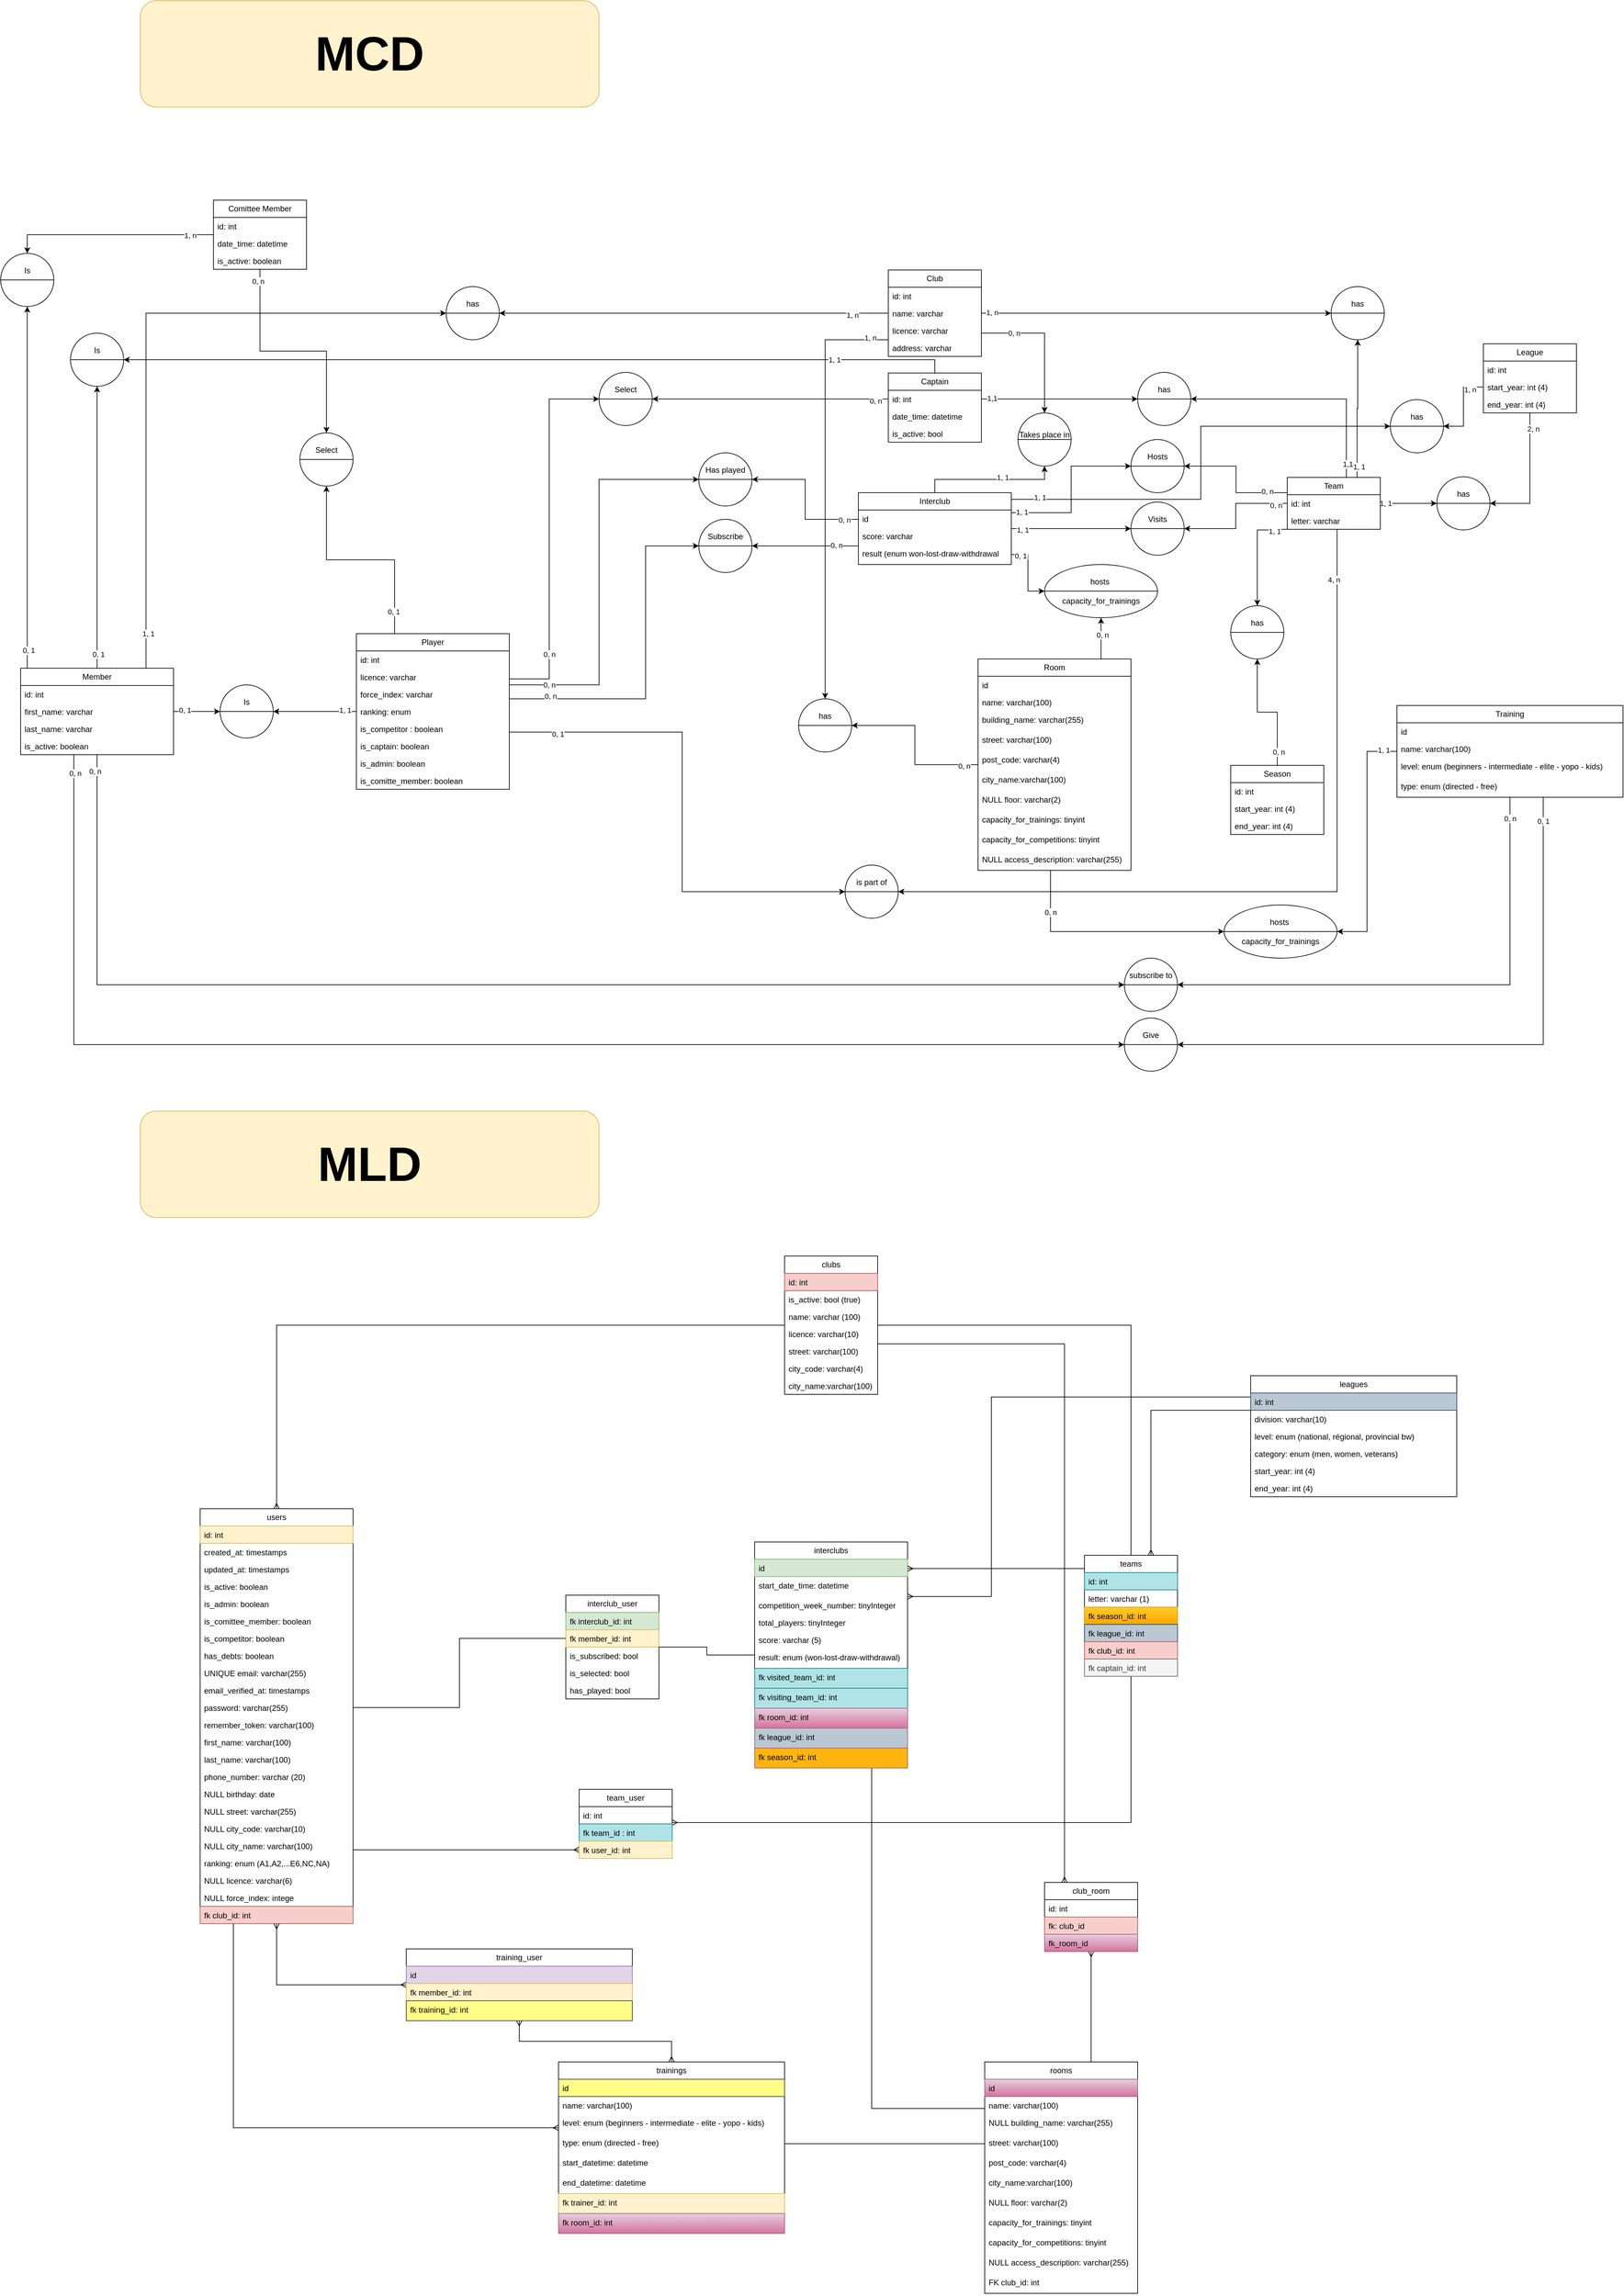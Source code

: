 <mxfile version="24.6.4" type="device">
  <diagram name="Page-1" id="EtJEMqAORgiOwgarwapl">
    <mxGraphModel dx="2886" dy="2349" grid="1" gridSize="10" guides="1" tooltips="1" connect="1" arrows="1" fold="1" page="1" pageScale="1" pageWidth="827" pageHeight="1169" math="0" shadow="0">
      <root>
        <mxCell id="0" />
        <mxCell id="1" parent="0" />
        <mxCell id="zfkykt9MSWh2Pb5mOjTY-151" style="edgeStyle=orthogonalEdgeStyle;rounded=0;orthogonalLoop=1;jettySize=auto;html=1;entryX=0;entryY=0.5;entryDx=0;entryDy=0;exitX=0.82;exitY=0.001;exitDx=0;exitDy=0;exitPerimeter=0;" parent="1" source="zfkykt9MSWh2Pb5mOjTY-158" target="zfkykt9MSWh2Pb5mOjTY-149" edge="1">
          <mxGeometry relative="1" as="geometry" />
        </mxCell>
        <mxCell id="zfkykt9MSWh2Pb5mOjTY-152" value="1, 1" style="edgeLabel;html=1;align=center;verticalAlign=middle;resizable=0;points=[];" parent="zfkykt9MSWh2Pb5mOjTY-151" vertex="1" connectable="0">
          <mxGeometry x="-0.896" y="-2" relative="1" as="geometry">
            <mxPoint x="1" y="-1" as="offset" />
          </mxGeometry>
        </mxCell>
        <mxCell id="zfkykt9MSWh2Pb5mOjTY-176" style="edgeStyle=orthogonalEdgeStyle;rounded=0;orthogonalLoop=1;jettySize=auto;html=1;" parent="1" source="zfkykt9MSWh2Pb5mOjTY-1" target="zfkykt9MSWh2Pb5mOjTY-172" edge="1">
          <mxGeometry relative="1" as="geometry" />
        </mxCell>
        <mxCell id="zfkykt9MSWh2Pb5mOjTY-177" value="1, 1" style="edgeLabel;html=1;align=center;verticalAlign=middle;resizable=0;points=[];" parent="zfkykt9MSWh2Pb5mOjTY-176" vertex="1" connectable="0">
          <mxGeometry x="-0.725" y="-2" relative="1" as="geometry">
            <mxPoint as="offset" />
          </mxGeometry>
        </mxCell>
        <mxCell id="zfkykt9MSWh2Pb5mOjTY-193" style="edgeStyle=orthogonalEdgeStyle;rounded=0;orthogonalLoop=1;jettySize=auto;html=1;exitX=0.25;exitY=0;exitDx=0;exitDy=0;entryX=0.5;entryY=1;entryDx=0;entryDy=0;" parent="1" source="zfkykt9MSWh2Pb5mOjTY-1" target="zfkykt9MSWh2Pb5mOjTY-189" edge="1">
          <mxGeometry relative="1" as="geometry" />
        </mxCell>
        <mxCell id="zfkykt9MSWh2Pb5mOjTY-194" value="0, 1" style="edgeLabel;html=1;align=center;verticalAlign=middle;resizable=0;points=[];" parent="zfkykt9MSWh2Pb5mOjTY-193" vertex="1" connectable="0">
          <mxGeometry x="-0.796" y="2" relative="1" as="geometry">
            <mxPoint as="offset" />
          </mxGeometry>
        </mxCell>
        <mxCell id="zfkykt9MSWh2Pb5mOjTY-1" value="Player" style="swimlane;fontStyle=0;childLayout=stackLayout;horizontal=1;startSize=26;fillColor=none;horizontalStack=0;resizeParent=1;resizeParentMax=0;resizeLast=0;collapsible=1;marginBottom=0;whiteSpace=wrap;html=1;" parent="1" vertex="1">
          <mxGeometry x="-305" y="662" width="230" height="234" as="geometry" />
        </mxCell>
        <mxCell id="zfkykt9MSWh2Pb5mOjTY-2" value="id: int" style="text;strokeColor=none;fillColor=none;align=left;verticalAlign=top;spacingLeft=4;spacingRight=4;overflow=hidden;rotatable=0;points=[[0,0.5],[1,0.5]];portConstraint=eastwest;whiteSpace=wrap;html=1;" parent="zfkykt9MSWh2Pb5mOjTY-1" vertex="1">
          <mxGeometry y="26" width="230" height="26" as="geometry" />
        </mxCell>
        <mxCell id="zfkykt9MSWh2Pb5mOjTY-141" value="licence: varchar" style="text;strokeColor=none;fillColor=none;align=left;verticalAlign=top;spacingLeft=4;spacingRight=4;overflow=hidden;rotatable=0;points=[[0,0.5],[1,0.5]];portConstraint=eastwest;whiteSpace=wrap;html=1;" parent="zfkykt9MSWh2Pb5mOjTY-1" vertex="1">
          <mxGeometry y="52" width="230" height="26" as="geometry" />
        </mxCell>
        <mxCell id="zfkykt9MSWh2Pb5mOjTY-25" value="force_index: varchar" style="text;strokeColor=none;fillColor=none;align=left;verticalAlign=top;spacingLeft=4;spacingRight=4;overflow=hidden;rotatable=0;points=[[0,0.5],[1,0.5]];portConstraint=eastwest;whiteSpace=wrap;html=1;" parent="zfkykt9MSWh2Pb5mOjTY-1" vertex="1">
          <mxGeometry y="78" width="230" height="26" as="geometry" />
        </mxCell>
        <mxCell id="zfkykt9MSWh2Pb5mOjTY-26" value="ranking: enum" style="text;strokeColor=none;fillColor=none;align=left;verticalAlign=top;spacingLeft=4;spacingRight=4;overflow=hidden;rotatable=0;points=[[0,0.5],[1,0.5]];portConstraint=eastwest;whiteSpace=wrap;html=1;" parent="zfkykt9MSWh2Pb5mOjTY-1" vertex="1">
          <mxGeometry y="104" width="230" height="26" as="geometry" />
        </mxCell>
        <mxCell id="zfkykt9MSWh2Pb5mOjTY-29" value="is_competitor : boolean" style="text;strokeColor=none;fillColor=none;align=left;verticalAlign=top;spacingLeft=4;spacingRight=4;overflow=hidden;rotatable=0;points=[[0,0.5],[1,0.5]];portConstraint=eastwest;whiteSpace=wrap;html=1;" parent="zfkykt9MSWh2Pb5mOjTY-1" vertex="1">
          <mxGeometry y="130" width="230" height="26" as="geometry" />
        </mxCell>
        <mxCell id="zfkykt9MSWh2Pb5mOjTY-31" value="is_captain: boolean" style="text;strokeColor=none;fillColor=none;align=left;verticalAlign=top;spacingLeft=4;spacingRight=4;overflow=hidden;rotatable=0;points=[[0,0.5],[1,0.5]];portConstraint=eastwest;whiteSpace=wrap;html=1;" parent="zfkykt9MSWh2Pb5mOjTY-1" vertex="1">
          <mxGeometry y="156" width="230" height="26" as="geometry" />
        </mxCell>
        <mxCell id="zfkykt9MSWh2Pb5mOjTY-32" value="is_admin: boolean" style="text;strokeColor=none;fillColor=none;align=left;verticalAlign=top;spacingLeft=4;spacingRight=4;overflow=hidden;rotatable=0;points=[[0,0.5],[1,0.5]];portConstraint=eastwest;whiteSpace=wrap;html=1;" parent="zfkykt9MSWh2Pb5mOjTY-1" vertex="1">
          <mxGeometry y="182" width="230" height="26" as="geometry" />
        </mxCell>
        <mxCell id="zfkykt9MSWh2Pb5mOjTY-30" value="is_comitte_member: boolean" style="text;strokeColor=none;fillColor=none;align=left;verticalAlign=top;spacingLeft=4;spacingRight=4;overflow=hidden;rotatable=0;points=[[0,0.5],[1,0.5]];portConstraint=eastwest;whiteSpace=wrap;html=1;" parent="zfkykt9MSWh2Pb5mOjTY-1" vertex="1">
          <mxGeometry y="208" width="230" height="26" as="geometry" />
        </mxCell>
        <mxCell id="zfkykt9MSWh2Pb5mOjTY-183" style="edgeStyle=orthogonalEdgeStyle;rounded=0;orthogonalLoop=1;jettySize=auto;html=1;" parent="1" source="zfkykt9MSWh2Pb5mOjTY-9" target="zfkykt9MSWh2Pb5mOjTY-180" edge="1">
          <mxGeometry relative="1" as="geometry">
            <Array as="points">
              <mxPoint x="565" y="250" />
              <mxPoint x="-400" y="250" />
            </Array>
          </mxGeometry>
        </mxCell>
        <mxCell id="zfkykt9MSWh2Pb5mOjTY-184" value="1, 1" style="edgeLabel;html=1;align=center;verticalAlign=middle;resizable=0;points=[];" parent="zfkykt9MSWh2Pb5mOjTY-183" vertex="1" connectable="0">
          <mxGeometry x="-0.724" relative="1" as="geometry">
            <mxPoint as="offset" />
          </mxGeometry>
        </mxCell>
        <mxCell id="zfkykt9MSWh2Pb5mOjTY-9" value="Captain" style="swimlane;fontStyle=0;childLayout=stackLayout;horizontal=1;startSize=26;fillColor=none;horizontalStack=0;resizeParent=1;resizeParentMax=0;resizeLast=0;collapsible=1;marginBottom=0;whiteSpace=wrap;html=1;" parent="1" vertex="1">
          <mxGeometry x="495" y="270" width="140" height="104" as="geometry" />
        </mxCell>
        <mxCell id="zfkykt9MSWh2Pb5mOjTY-10" value="id: int" style="text;strokeColor=none;fillColor=none;align=left;verticalAlign=top;spacingLeft=4;spacingRight=4;overflow=hidden;rotatable=0;points=[[0,0.5],[1,0.5]];portConstraint=eastwest;whiteSpace=wrap;html=1;" parent="zfkykt9MSWh2Pb5mOjTY-9" vertex="1">
          <mxGeometry y="26" width="140" height="26" as="geometry" />
        </mxCell>
        <mxCell id="zfkykt9MSWh2Pb5mOjTY-11" value="date_time: datetime" style="text;strokeColor=none;fillColor=none;align=left;verticalAlign=top;spacingLeft=4;spacingRight=4;overflow=hidden;rotatable=0;points=[[0,0.5],[1,0.5]];portConstraint=eastwest;whiteSpace=wrap;html=1;" parent="zfkykt9MSWh2Pb5mOjTY-9" vertex="1">
          <mxGeometry y="52" width="140" height="26" as="geometry" />
        </mxCell>
        <mxCell id="zfkykt9MSWh2Pb5mOjTY-12" value="is_active: bool" style="text;strokeColor=none;fillColor=none;align=left;verticalAlign=top;spacingLeft=4;spacingRight=4;overflow=hidden;rotatable=0;points=[[0,0.5],[1,0.5]];portConstraint=eastwest;whiteSpace=wrap;html=1;" parent="zfkykt9MSWh2Pb5mOjTY-9" vertex="1">
          <mxGeometry y="78" width="140" height="26" as="geometry" />
        </mxCell>
        <mxCell id="zfkykt9MSWh2Pb5mOjTY-207" style="edgeStyle=orthogonalEdgeStyle;rounded=0;orthogonalLoop=1;jettySize=auto;html=1;entryX=0;entryY=0.5;entryDx=0;entryDy=0;" parent="1" source="zfkykt9MSWh2Pb5mOjTY-13" target="zfkykt9MSWh2Pb5mOjTY-50" edge="1">
          <mxGeometry relative="1" as="geometry" />
        </mxCell>
        <mxCell id="zfkykt9MSWh2Pb5mOjTY-208" value="1, 1" style="edgeLabel;html=1;align=center;verticalAlign=middle;resizable=0;points=[];" parent="zfkykt9MSWh2Pb5mOjTY-207" vertex="1" connectable="0">
          <mxGeometry x="-0.811" y="-2" relative="1" as="geometry">
            <mxPoint as="offset" />
          </mxGeometry>
        </mxCell>
        <mxCell id="DnSjXl-dpAltOaoUkAwv-4" style="edgeStyle=orthogonalEdgeStyle;rounded=0;orthogonalLoop=1;jettySize=auto;html=1;entryX=0;entryY=0.5;entryDx=0;entryDy=0;" parent="1" source="zfkykt9MSWh2Pb5mOjTY-13" target="DnSjXl-dpAltOaoUkAwv-2" edge="1">
          <mxGeometry relative="1" as="geometry">
            <Array as="points">
              <mxPoint x="770" y="480" />
              <mxPoint x="770" y="410" />
            </Array>
          </mxGeometry>
        </mxCell>
        <mxCell id="DnSjXl-dpAltOaoUkAwv-6" value="1, 1" style="edgeLabel;html=1;align=center;verticalAlign=middle;resizable=0;points=[];" parent="DnSjXl-dpAltOaoUkAwv-4" vertex="1" connectable="0">
          <mxGeometry x="-0.872" y="1" relative="1" as="geometry">
            <mxPoint as="offset" />
          </mxGeometry>
        </mxCell>
        <mxCell id="DnSjXl-dpAltOaoUkAwv-41" style="edgeStyle=orthogonalEdgeStyle;rounded=0;orthogonalLoop=1;jettySize=auto;html=1;entryX=0.5;entryY=1;entryDx=0;entryDy=0;" parent="1" source="zfkykt9MSWh2Pb5mOjTY-13" target="DnSjXl-dpAltOaoUkAwv-40" edge="1">
          <mxGeometry relative="1" as="geometry">
            <Array as="points">
              <mxPoint x="565" y="430" />
              <mxPoint x="730" y="430" />
            </Array>
          </mxGeometry>
        </mxCell>
        <mxCell id="DnSjXl-dpAltOaoUkAwv-44" value="1, 1" style="edgeLabel;html=1;align=center;verticalAlign=middle;resizable=0;points=[];" parent="DnSjXl-dpAltOaoUkAwv-41" vertex="1" connectable="0">
          <mxGeometry x="0.184" y="3" relative="1" as="geometry">
            <mxPoint as="offset" />
          </mxGeometry>
        </mxCell>
        <mxCell id="-A4GLplNvdXZ9_32J81P-7" style="edgeStyle=orthogonalEdgeStyle;rounded=0;orthogonalLoop=1;jettySize=auto;html=1;entryX=0;entryY=0.5;entryDx=0;entryDy=0;" edge="1" parent="1" source="zfkykt9MSWh2Pb5mOjTY-13" target="-A4GLplNvdXZ9_32J81P-3">
          <mxGeometry relative="1" as="geometry">
            <Array as="points">
              <mxPoint x="965" y="460" />
              <mxPoint x="965" y="350" />
            </Array>
          </mxGeometry>
        </mxCell>
        <mxCell id="-A4GLplNvdXZ9_32J81P-8" value="1, 1" style="edgeLabel;html=1;align=center;verticalAlign=middle;resizable=0;points=[];" vertex="1" connectable="0" parent="-A4GLplNvdXZ9_32J81P-7">
          <mxGeometry x="-0.874" y="3" relative="1" as="geometry">
            <mxPoint as="offset" />
          </mxGeometry>
        </mxCell>
        <mxCell id="zfkykt9MSWh2Pb5mOjTY-13" value="Interclub" style="swimlane;fontStyle=0;childLayout=stackLayout;horizontal=1;startSize=26;fillColor=none;horizontalStack=0;resizeParent=1;resizeParentMax=0;resizeLast=0;collapsible=1;marginBottom=0;whiteSpace=wrap;html=1;" parent="1" vertex="1">
          <mxGeometry x="450" y="450" width="230" height="108" as="geometry" />
        </mxCell>
        <mxCell id="zfkykt9MSWh2Pb5mOjTY-14" value="id" style="text;strokeColor=none;fillColor=none;align=left;verticalAlign=top;spacingLeft=4;spacingRight=4;overflow=hidden;rotatable=0;points=[[0,0.5],[1,0.5]];portConstraint=eastwest;whiteSpace=wrap;html=1;" parent="zfkykt9MSWh2Pb5mOjTY-13" vertex="1">
          <mxGeometry y="26" width="230" height="26" as="geometry" />
        </mxCell>
        <mxCell id="zfkykt9MSWh2Pb5mOjTY-43" value="score: varchar" style="text;strokeColor=none;fillColor=none;align=left;verticalAlign=top;spacingLeft=4;spacingRight=4;overflow=hidden;rotatable=0;points=[[0,0.5],[1,0.5]];portConstraint=eastwest;whiteSpace=wrap;html=1;" parent="zfkykt9MSWh2Pb5mOjTY-13" vertex="1">
          <mxGeometry y="52" width="230" height="26" as="geometry" />
        </mxCell>
        <mxCell id="zfkykt9MSWh2Pb5mOjTY-44" value="result (enum won-lost-draw-withdrawal" style="text;strokeColor=none;fillColor=none;align=left;verticalAlign=top;spacingLeft=4;spacingRight=4;overflow=hidden;rotatable=0;points=[[0,0.5],[1,0.5]];portConstraint=eastwest;whiteSpace=wrap;html=1;" parent="zfkykt9MSWh2Pb5mOjTY-13" vertex="1">
          <mxGeometry y="78" width="230" height="30" as="geometry" />
        </mxCell>
        <mxCell id="zfkykt9MSWh2Pb5mOjTY-132" style="edgeStyle=orthogonalEdgeStyle;rounded=0;orthogonalLoop=1;jettySize=auto;html=1;entryX=0;entryY=0.5;entryDx=0;entryDy=0;" parent="1" source="zfkykt9MSWh2Pb5mOjTY-37" target="zfkykt9MSWh2Pb5mOjTY-129" edge="1">
          <mxGeometry relative="1" as="geometry" />
        </mxCell>
        <mxCell id="zfkykt9MSWh2Pb5mOjTY-135" value="1, 1" style="edgeLabel;html=1;align=center;verticalAlign=middle;resizable=0;points=[];" parent="zfkykt9MSWh2Pb5mOjTY-132" vertex="1" connectable="0">
          <mxGeometry x="-0.817" relative="1" as="geometry">
            <mxPoint as="offset" />
          </mxGeometry>
        </mxCell>
        <mxCell id="zfkykt9MSWh2Pb5mOjTY-147" style="edgeStyle=orthogonalEdgeStyle;rounded=0;orthogonalLoop=1;jettySize=auto;html=1;exitX=0.75;exitY=0;exitDx=0;exitDy=0;entryX=0.5;entryY=1;entryDx=0;entryDy=0;" parent="1" source="zfkykt9MSWh2Pb5mOjTY-37" target="zfkykt9MSWh2Pb5mOjTY-145" edge="1">
          <mxGeometry relative="1" as="geometry" />
        </mxCell>
        <mxCell id="zfkykt9MSWh2Pb5mOjTY-148" value="1, 1" style="edgeLabel;html=1;align=center;verticalAlign=middle;resizable=0;points=[];" parent="zfkykt9MSWh2Pb5mOjTY-147" vertex="1" connectable="0">
          <mxGeometry x="-0.856" y="-2" relative="1" as="geometry">
            <mxPoint x="1" y="-1" as="offset" />
          </mxGeometry>
        </mxCell>
        <mxCell id="zfkykt9MSWh2Pb5mOjTY-154" style="edgeStyle=orthogonalEdgeStyle;rounded=0;orthogonalLoop=1;jettySize=auto;html=1;entryX=1;entryY=0.5;entryDx=0;entryDy=0;" parent="1" source="zfkykt9MSWh2Pb5mOjTY-37" target="zfkykt9MSWh2Pb5mOjTY-74" edge="1">
          <mxGeometry relative="1" as="geometry">
            <Array as="points">
              <mxPoint x="1170" y="1050" />
            </Array>
          </mxGeometry>
        </mxCell>
        <mxCell id="zfkykt9MSWh2Pb5mOjTY-155" value="4, n" style="edgeLabel;html=1;align=center;verticalAlign=middle;resizable=0;points=[];" parent="zfkykt9MSWh2Pb5mOjTY-154" vertex="1" connectable="0">
          <mxGeometry x="-0.875" y="-5" relative="1" as="geometry">
            <mxPoint as="offset" />
          </mxGeometry>
        </mxCell>
        <mxCell id="DnSjXl-dpAltOaoUkAwv-3" style="edgeStyle=orthogonalEdgeStyle;rounded=0;orthogonalLoop=1;jettySize=auto;html=1;entryX=1;entryY=0.5;entryDx=0;entryDy=0;" parent="1" source="zfkykt9MSWh2Pb5mOjTY-37" target="DnSjXl-dpAltOaoUkAwv-2" edge="1">
          <mxGeometry relative="1" as="geometry">
            <Array as="points">
              <mxPoint x="1018" y="450" />
              <mxPoint x="1018" y="410" />
            </Array>
          </mxGeometry>
        </mxCell>
        <mxCell id="DnSjXl-dpAltOaoUkAwv-5" value="0, n" style="edgeLabel;html=1;align=center;verticalAlign=middle;resizable=0;points=[];" parent="DnSjXl-dpAltOaoUkAwv-3" vertex="1" connectable="0">
          <mxGeometry x="-0.692" y="-2" relative="1" as="geometry">
            <mxPoint as="offset" />
          </mxGeometry>
        </mxCell>
        <mxCell id="zfkykt9MSWh2Pb5mOjTY-37" value="Team" style="swimlane;fontStyle=0;childLayout=stackLayout;horizontal=1;startSize=26;fillColor=none;horizontalStack=0;resizeParent=1;resizeParentMax=0;resizeLast=0;collapsible=1;marginBottom=0;whiteSpace=wrap;html=1;" parent="1" vertex="1">
          <mxGeometry x="1095" y="427" width="140" height="78" as="geometry" />
        </mxCell>
        <mxCell id="zfkykt9MSWh2Pb5mOjTY-38" value="id: int" style="text;strokeColor=none;fillColor=none;align=left;verticalAlign=top;spacingLeft=4;spacingRight=4;overflow=hidden;rotatable=0;points=[[0,0.5],[1,0.5]];portConstraint=eastwest;whiteSpace=wrap;html=1;" parent="zfkykt9MSWh2Pb5mOjTY-37" vertex="1">
          <mxGeometry y="26" width="140" height="26" as="geometry" />
        </mxCell>
        <mxCell id="zfkykt9MSWh2Pb5mOjTY-40" value="letter: varchar" style="text;strokeColor=none;fillColor=none;align=left;verticalAlign=top;spacingLeft=4;spacingRight=4;overflow=hidden;rotatable=0;points=[[0,0.5],[1,0.5]];portConstraint=eastwest;whiteSpace=wrap;html=1;" parent="zfkykt9MSWh2Pb5mOjTY-37" vertex="1">
          <mxGeometry y="52" width="140" height="26" as="geometry" />
        </mxCell>
        <mxCell id="zfkykt9MSWh2Pb5mOjTY-50" value="&lt;div&gt;Visits&lt;/div&gt;&lt;div&gt;&lt;br&gt;&lt;/div&gt;&lt;div&gt;&lt;br&gt;&lt;/div&gt;" style="shape=lineEllipse;perimeter=ellipsePerimeter;whiteSpace=wrap;html=1;backgroundOutline=1;" parent="1" vertex="1">
          <mxGeometry x="860" y="464" width="80" height="80" as="geometry" />
        </mxCell>
        <mxCell id="zfkykt9MSWh2Pb5mOjTY-68" value="Select&lt;div&gt;&lt;br&gt;&lt;/div&gt;&lt;div&gt;&lt;br&gt;&lt;/div&gt;" style="shape=lineEllipse;perimeter=ellipsePerimeter;whiteSpace=wrap;html=1;backgroundOutline=1;" parent="1" vertex="1">
          <mxGeometry x="60" y="269" width="80" height="80" as="geometry" />
        </mxCell>
        <mxCell id="zfkykt9MSWh2Pb5mOjTY-70" value="&lt;div&gt;Subscribe&lt;/div&gt;&lt;div&gt;&lt;br&gt;&lt;/div&gt;&lt;div&gt;&lt;br&gt;&lt;/div&gt;" style="shape=lineEllipse;perimeter=ellipsePerimeter;whiteSpace=wrap;html=1;backgroundOutline=1;" parent="1" vertex="1">
          <mxGeometry x="210" y="490" width="80" height="80" as="geometry" />
        </mxCell>
        <mxCell id="zfkykt9MSWh2Pb5mOjTY-71" value="&lt;div&gt;Has played&lt;/div&gt;&lt;div&gt;&lt;br&gt;&lt;/div&gt;&lt;div&gt;&lt;br&gt;&lt;/div&gt;" style="shape=lineEllipse;perimeter=ellipsePerimeter;whiteSpace=wrap;html=1;backgroundOutline=1;" parent="1" vertex="1">
          <mxGeometry x="210" y="390" width="80" height="80" as="geometry" />
        </mxCell>
        <mxCell id="zfkykt9MSWh2Pb5mOjTY-74" value="is part of&lt;div&gt;&lt;br&gt;&lt;/div&gt;&lt;div&gt;&lt;br&gt;&lt;/div&gt;" style="shape=lineEllipse;perimeter=ellipsePerimeter;whiteSpace=wrap;html=1;backgroundOutline=1;" parent="1" vertex="1">
          <mxGeometry x="430" y="1010" width="80" height="80" as="geometry" />
        </mxCell>
        <mxCell id="zfkykt9MSWh2Pb5mOjTY-75" style="edgeStyle=orthogonalEdgeStyle;rounded=0;orthogonalLoop=1;jettySize=auto;html=1;entryX=0;entryY=0.5;entryDx=0;entryDy=0;" parent="1" source="zfkykt9MSWh2Pb5mOjTY-1" target="zfkykt9MSWh2Pb5mOjTY-74" edge="1">
          <mxGeometry relative="1" as="geometry">
            <Array as="points">
              <mxPoint x="185" y="810" />
              <mxPoint x="185" y="1050" />
            </Array>
          </mxGeometry>
        </mxCell>
        <mxCell id="zfkykt9MSWh2Pb5mOjTY-77" value="0, 1" style="edgeLabel;html=1;align=center;verticalAlign=middle;resizable=0;points=[];" parent="zfkykt9MSWh2Pb5mOjTY-75" vertex="1" connectable="0">
          <mxGeometry x="-0.804" y="-3" relative="1" as="geometry">
            <mxPoint as="offset" />
          </mxGeometry>
        </mxCell>
        <mxCell id="zfkykt9MSWh2Pb5mOjTY-79" value="has&lt;div&gt;&lt;br&gt;&lt;/div&gt;&lt;div&gt;&lt;br&gt;&lt;/div&gt;" style="shape=lineEllipse;perimeter=ellipsePerimeter;whiteSpace=wrap;html=1;backgroundOutline=1;" parent="1" vertex="1">
          <mxGeometry x="870" y="269" width="80" height="80" as="geometry" />
        </mxCell>
        <mxCell id="zfkykt9MSWh2Pb5mOjTY-80" style="edgeStyle=orthogonalEdgeStyle;rounded=0;orthogonalLoop=1;jettySize=auto;html=1;entryX=1;entryY=0.5;entryDx=0;entryDy=0;" parent="1" source="zfkykt9MSWh2Pb5mOjTY-37" target="zfkykt9MSWh2Pb5mOjTY-79" edge="1">
          <mxGeometry relative="1" as="geometry">
            <Array as="points">
              <mxPoint x="1184" y="309" />
            </Array>
          </mxGeometry>
        </mxCell>
        <mxCell id="zfkykt9MSWh2Pb5mOjTY-81" value="1,1" style="edgeLabel;html=1;align=center;verticalAlign=middle;resizable=0;points=[];" parent="zfkykt9MSWh2Pb5mOjTY-80" vertex="1" connectable="0">
          <mxGeometry x="-0.885" y="-2" relative="1" as="geometry">
            <mxPoint as="offset" />
          </mxGeometry>
        </mxCell>
        <mxCell id="zfkykt9MSWh2Pb5mOjTY-82" style="edgeStyle=orthogonalEdgeStyle;rounded=0;orthogonalLoop=1;jettySize=auto;html=1;exitX=1;exitY=0.5;exitDx=0;exitDy=0;entryX=0;entryY=0.5;entryDx=0;entryDy=0;" parent="1" source="zfkykt9MSWh2Pb5mOjTY-10" target="zfkykt9MSWh2Pb5mOjTY-79" edge="1">
          <mxGeometry relative="1" as="geometry" />
        </mxCell>
        <mxCell id="zfkykt9MSWh2Pb5mOjTY-83" value="1,1" style="edgeLabel;html=1;align=center;verticalAlign=middle;resizable=0;points=[];" parent="zfkykt9MSWh2Pb5mOjTY-82" vertex="1" connectable="0">
          <mxGeometry x="-0.869" y="1" relative="1" as="geometry">
            <mxPoint as="offset" />
          </mxGeometry>
        </mxCell>
        <mxCell id="zfkykt9MSWh2Pb5mOjTY-86" style="edgeStyle=orthogonalEdgeStyle;rounded=0;orthogonalLoop=1;jettySize=auto;html=1;entryX=0;entryY=0.5;entryDx=0;entryDy=0;" parent="1" source="zfkykt9MSWh2Pb5mOjTY-1" target="zfkykt9MSWh2Pb5mOjTY-70" edge="1">
          <mxGeometry relative="1" as="geometry">
            <Array as="points">
              <mxPoint x="130" y="760" />
              <mxPoint x="130" y="530" />
            </Array>
          </mxGeometry>
        </mxCell>
        <mxCell id="zfkykt9MSWh2Pb5mOjTY-87" value="0, n" style="edgeLabel;html=1;align=center;verticalAlign=middle;resizable=0;points=[];" parent="zfkykt9MSWh2Pb5mOjTY-86" vertex="1" connectable="0">
          <mxGeometry x="-0.737" y="4" relative="1" as="geometry">
            <mxPoint x="-6" as="offset" />
          </mxGeometry>
        </mxCell>
        <mxCell id="zfkykt9MSWh2Pb5mOjTY-91" style="edgeStyle=orthogonalEdgeStyle;rounded=0;orthogonalLoop=1;jettySize=auto;html=1;exitX=0;exitY=0.5;exitDx=0;exitDy=0;entryX=1;entryY=0.5;entryDx=0;entryDy=0;" parent="1" source="zfkykt9MSWh2Pb5mOjTY-14" target="zfkykt9MSWh2Pb5mOjTY-70" edge="1">
          <mxGeometry relative="1" as="geometry">
            <Array as="points">
              <mxPoint x="450" y="530" />
            </Array>
          </mxGeometry>
        </mxCell>
        <mxCell id="zfkykt9MSWh2Pb5mOjTY-196" value="0, n" style="edgeLabel;html=1;align=center;verticalAlign=middle;resizable=0;points=[];" parent="zfkykt9MSWh2Pb5mOjTY-91" vertex="1" connectable="0">
          <mxGeometry x="-0.265" y="-1" relative="1" as="geometry">
            <mxPoint as="offset" />
          </mxGeometry>
        </mxCell>
        <mxCell id="zfkykt9MSWh2Pb5mOjTY-93" style="edgeStyle=orthogonalEdgeStyle;rounded=0;orthogonalLoop=1;jettySize=auto;html=1;entryX=0;entryY=0.5;entryDx=0;entryDy=0;" parent="1" source="zfkykt9MSWh2Pb5mOjTY-1" target="zfkykt9MSWh2Pb5mOjTY-71" edge="1">
          <mxGeometry relative="1" as="geometry">
            <Array as="points">
              <mxPoint x="60" y="739" />
              <mxPoint x="60" y="430" />
            </Array>
          </mxGeometry>
        </mxCell>
        <mxCell id="zfkykt9MSWh2Pb5mOjTY-157" value="0, n" style="edgeLabel;html=1;align=center;verticalAlign=middle;resizable=0;points=[];" parent="zfkykt9MSWh2Pb5mOjTY-93" vertex="1" connectable="0">
          <mxGeometry x="-0.799" relative="1" as="geometry">
            <mxPoint as="offset" />
          </mxGeometry>
        </mxCell>
        <mxCell id="zfkykt9MSWh2Pb5mOjTY-94" style="edgeStyle=orthogonalEdgeStyle;rounded=0;orthogonalLoop=1;jettySize=auto;html=1;exitX=0;exitY=0.5;exitDx=0;exitDy=0;entryX=1;entryY=0.5;entryDx=0;entryDy=0;" parent="1" source="zfkykt9MSWh2Pb5mOjTY-14" target="zfkykt9MSWh2Pb5mOjTY-71" edge="1">
          <mxGeometry relative="1" as="geometry">
            <Array as="points">
              <mxPoint x="450" y="490" />
              <mxPoint x="370" y="490" />
              <mxPoint x="370" y="430" />
            </Array>
          </mxGeometry>
        </mxCell>
        <mxCell id="zfkykt9MSWh2Pb5mOjTY-95" value="0, n" style="edgeLabel;html=1;align=center;verticalAlign=middle;resizable=0;points=[];" parent="zfkykt9MSWh2Pb5mOjTY-94" vertex="1" connectable="0">
          <mxGeometry x="-0.795" y="1" relative="1" as="geometry">
            <mxPoint as="offset" />
          </mxGeometry>
        </mxCell>
        <mxCell id="zfkykt9MSWh2Pb5mOjTY-96" style="edgeStyle=orthogonalEdgeStyle;rounded=0;orthogonalLoop=1;jettySize=auto;html=1;exitX=0;exitY=0.5;exitDx=0;exitDy=0;entryX=1;entryY=0.5;entryDx=0;entryDy=0;" parent="1" source="zfkykt9MSWh2Pb5mOjTY-10" target="zfkykt9MSWh2Pb5mOjTY-68" edge="1">
          <mxGeometry relative="1" as="geometry" />
        </mxCell>
        <mxCell id="zfkykt9MSWh2Pb5mOjTY-97" value="0, n" style="edgeLabel;html=1;align=center;verticalAlign=middle;resizable=0;points=[];" parent="zfkykt9MSWh2Pb5mOjTY-96" vertex="1" connectable="0">
          <mxGeometry x="-0.889" y="3" relative="1" as="geometry">
            <mxPoint as="offset" />
          </mxGeometry>
        </mxCell>
        <mxCell id="zfkykt9MSWh2Pb5mOjTY-98" style="edgeStyle=orthogonalEdgeStyle;rounded=0;orthogonalLoop=1;jettySize=auto;html=1;entryX=0;entryY=0.5;entryDx=0;entryDy=0;" parent="1" source="zfkykt9MSWh2Pb5mOjTY-1" target="zfkykt9MSWh2Pb5mOjTY-68" edge="1">
          <mxGeometry relative="1" as="geometry">
            <Array as="points">
              <mxPoint x="-90" y="730" />
              <mxPoint x="-15" y="730" />
              <mxPoint x="-15" y="230" />
            </Array>
          </mxGeometry>
        </mxCell>
        <mxCell id="zfkykt9MSWh2Pb5mOjTY-99" value="0, n" style="edgeLabel;html=1;align=center;verticalAlign=middle;resizable=0;points=[];" parent="zfkykt9MSWh2Pb5mOjTY-98" vertex="1" connectable="0">
          <mxGeometry x="-0.65" relative="1" as="geometry">
            <mxPoint as="offset" />
          </mxGeometry>
        </mxCell>
        <mxCell id="zfkykt9MSWh2Pb5mOjTY-101" value="interclub_user" style="swimlane;fontStyle=0;childLayout=stackLayout;horizontal=1;startSize=26;fillColor=none;horizontalStack=0;resizeParent=1;resizeParentMax=0;resizeLast=0;collapsible=1;marginBottom=0;whiteSpace=wrap;html=1;" parent="1" vertex="1">
          <mxGeometry x="10" y="2108" width="140" height="156" as="geometry" />
        </mxCell>
        <mxCell id="zfkykt9MSWh2Pb5mOjTY-102" value="fk interclub_id: int" style="text;strokeColor=#82b366;fillColor=#d5e8d4;align=left;verticalAlign=top;spacingLeft=4;spacingRight=4;overflow=hidden;rotatable=0;points=[[0,0.5],[1,0.5]];portConstraint=eastwest;whiteSpace=wrap;html=1;" parent="zfkykt9MSWh2Pb5mOjTY-101" vertex="1">
          <mxGeometry y="26" width="140" height="26" as="geometry" />
        </mxCell>
        <mxCell id="zfkykt9MSWh2Pb5mOjTY-103" value="fk member_id: int" style="text;strokeColor=#d6b656;fillColor=#fff2cc;align=left;verticalAlign=top;spacingLeft=4;spacingRight=4;overflow=hidden;rotatable=0;points=[[0,0.5],[1,0.5]];portConstraint=eastwest;whiteSpace=wrap;html=1;" parent="zfkykt9MSWh2Pb5mOjTY-101" vertex="1">
          <mxGeometry y="52" width="140" height="26" as="geometry" />
        </mxCell>
        <mxCell id="zfkykt9MSWh2Pb5mOjTY-104" value="is_subscribed: bool" style="text;strokeColor=none;fillColor=none;align=left;verticalAlign=top;spacingLeft=4;spacingRight=4;overflow=hidden;rotatable=0;points=[[0,0.5],[1,0.5]];portConstraint=eastwest;whiteSpace=wrap;html=1;" parent="zfkykt9MSWh2Pb5mOjTY-101" vertex="1">
          <mxGeometry y="78" width="140" height="26" as="geometry" />
        </mxCell>
        <mxCell id="zfkykt9MSWh2Pb5mOjTY-105" value="is_selected: bool" style="text;strokeColor=none;fillColor=none;align=left;verticalAlign=top;spacingLeft=4;spacingRight=4;overflow=hidden;rotatable=0;points=[[0,0.5],[1,0.5]];portConstraint=eastwest;whiteSpace=wrap;html=1;" parent="zfkykt9MSWh2Pb5mOjTY-101" vertex="1">
          <mxGeometry y="104" width="140" height="26" as="geometry" />
        </mxCell>
        <mxCell id="zfkykt9MSWh2Pb5mOjTY-106" value="has_played: bool" style="text;strokeColor=none;fillColor=none;align=left;verticalAlign=top;spacingLeft=4;spacingRight=4;overflow=hidden;rotatable=0;points=[[0,0.5],[1,0.5]];portConstraint=eastwest;whiteSpace=wrap;html=1;" parent="zfkykt9MSWh2Pb5mOjTY-101" vertex="1">
          <mxGeometry y="130" width="140" height="26" as="geometry" />
        </mxCell>
        <mxCell id="zfkykt9MSWh2Pb5mOjTY-109" value="&lt;b style=&quot;font-size: 72px;&quot;&gt;MCD&lt;/b&gt;" style="rounded=1;whiteSpace=wrap;html=1;fontSize=72;fillColor=#fff2cc;strokeColor=#d6b656;" parent="1" vertex="1">
          <mxGeometry x="-630" y="-290" width="690" height="160" as="geometry" />
        </mxCell>
        <mxCell id="zfkykt9MSWh2Pb5mOjTY-111" value="Season" style="swimlane;fontStyle=0;childLayout=stackLayout;horizontal=1;startSize=26;fillColor=none;horizontalStack=0;resizeParent=1;resizeParentMax=0;resizeLast=0;collapsible=1;marginBottom=0;whiteSpace=wrap;html=1;" parent="1" vertex="1">
          <mxGeometry x="1010" y="860" width="140" height="104" as="geometry" />
        </mxCell>
        <mxCell id="zfkykt9MSWh2Pb5mOjTY-112" value="id: int" style="text;strokeColor=none;fillColor=none;align=left;verticalAlign=top;spacingLeft=4;spacingRight=4;overflow=hidden;rotatable=0;points=[[0,0.5],[1,0.5]];portConstraint=eastwest;whiteSpace=wrap;html=1;" parent="zfkykt9MSWh2Pb5mOjTY-111" vertex="1">
          <mxGeometry y="26" width="140" height="26" as="geometry" />
        </mxCell>
        <mxCell id="zfkykt9MSWh2Pb5mOjTY-113" value="start_year: int (4)" style="text;strokeColor=none;fillColor=none;align=left;verticalAlign=top;spacingLeft=4;spacingRight=4;overflow=hidden;rotatable=0;points=[[0,0.5],[1,0.5]];portConstraint=eastwest;whiteSpace=wrap;html=1;" parent="zfkykt9MSWh2Pb5mOjTY-111" vertex="1">
          <mxGeometry y="52" width="140" height="26" as="geometry" />
        </mxCell>
        <mxCell id="zfkykt9MSWh2Pb5mOjTY-114" value="end_year: int (4)" style="text;strokeColor=none;fillColor=none;align=left;verticalAlign=top;spacingLeft=4;spacingRight=4;overflow=hidden;rotatable=0;points=[[0,0.5],[1,0.5]];portConstraint=eastwest;whiteSpace=wrap;html=1;" parent="zfkykt9MSWh2Pb5mOjTY-111" vertex="1">
          <mxGeometry y="78" width="140" height="26" as="geometry" />
        </mxCell>
        <mxCell id="zfkykt9MSWh2Pb5mOjTY-117" style="edgeStyle=orthogonalEdgeStyle;rounded=0;orthogonalLoop=1;jettySize=auto;html=1;entryX=0.5;entryY=0;entryDx=0;entryDy=0;" parent="1" source="zfkykt9MSWh2Pb5mOjTY-37" target="zfkykt9MSWh2Pb5mOjTY-120" edge="1">
          <mxGeometry relative="1" as="geometry">
            <mxPoint x="1100" y="505" as="sourcePoint" />
            <Array as="points">
              <mxPoint x="1080" y="505" />
              <mxPoint x="1080" y="506" />
              <mxPoint x="1050" y="506" />
            </Array>
          </mxGeometry>
        </mxCell>
        <mxCell id="zfkykt9MSWh2Pb5mOjTY-121" value="1, 1" style="edgeLabel;html=1;align=center;verticalAlign=middle;resizable=0;points=[];" parent="zfkykt9MSWh2Pb5mOjTY-117" vertex="1" connectable="0">
          <mxGeometry x="-0.746" y="2" relative="1" as="geometry">
            <mxPoint as="offset" />
          </mxGeometry>
        </mxCell>
        <mxCell id="zfkykt9MSWh2Pb5mOjTY-120" value="has&lt;div&gt;&lt;br&gt;&lt;/div&gt;&lt;div&gt;&lt;br&gt;&lt;/div&gt;" style="shape=lineEllipse;perimeter=ellipsePerimeter;whiteSpace=wrap;html=1;backgroundOutline=1;" parent="1" vertex="1">
          <mxGeometry x="1010" y="620" width="80" height="80" as="geometry" />
        </mxCell>
        <mxCell id="zfkykt9MSWh2Pb5mOjTY-123" style="edgeStyle=orthogonalEdgeStyle;rounded=0;orthogonalLoop=1;jettySize=auto;html=1;entryX=0.5;entryY=1;entryDx=0;entryDy=0;" parent="1" source="zfkykt9MSWh2Pb5mOjTY-111" target="zfkykt9MSWh2Pb5mOjTY-120" edge="1">
          <mxGeometry relative="1" as="geometry" />
        </mxCell>
        <mxCell id="zfkykt9MSWh2Pb5mOjTY-124" value="0, n" style="edgeLabel;html=1;align=center;verticalAlign=middle;resizable=0;points=[];" parent="zfkykt9MSWh2Pb5mOjTY-123" vertex="1" connectable="0">
          <mxGeometry x="-0.782" y="-2" relative="1" as="geometry">
            <mxPoint as="offset" />
          </mxGeometry>
        </mxCell>
        <mxCell id="zfkykt9MSWh2Pb5mOjTY-133" style="edgeStyle=orthogonalEdgeStyle;rounded=0;orthogonalLoop=1;jettySize=auto;html=1;entryX=1;entryY=0.5;entryDx=0;entryDy=0;" parent="1" source="zfkykt9MSWh2Pb5mOjTY-125" target="zfkykt9MSWh2Pb5mOjTY-129" edge="1">
          <mxGeometry relative="1" as="geometry" />
        </mxCell>
        <mxCell id="zfkykt9MSWh2Pb5mOjTY-134" value="2, n" style="edgeLabel;html=1;align=center;verticalAlign=middle;resizable=0;points=[];" parent="zfkykt9MSWh2Pb5mOjTY-133" vertex="1" connectable="0">
          <mxGeometry x="-0.762" y="5" relative="1" as="geometry">
            <mxPoint as="offset" />
          </mxGeometry>
        </mxCell>
        <mxCell id="zfkykt9MSWh2Pb5mOjTY-125" value="League" style="swimlane;fontStyle=0;childLayout=stackLayout;horizontal=1;startSize=26;fillColor=none;horizontalStack=0;resizeParent=1;resizeParentMax=0;resizeLast=0;collapsible=1;marginBottom=0;whiteSpace=wrap;html=1;" parent="1" vertex="1">
          <mxGeometry x="1390" y="226" width="140" height="104" as="geometry" />
        </mxCell>
        <mxCell id="zfkykt9MSWh2Pb5mOjTY-126" value="id: int" style="text;strokeColor=none;fillColor=none;align=left;verticalAlign=top;spacingLeft=4;spacingRight=4;overflow=hidden;rotatable=0;points=[[0,0.5],[1,0.5]];portConstraint=eastwest;whiteSpace=wrap;html=1;" parent="zfkykt9MSWh2Pb5mOjTY-125" vertex="1">
          <mxGeometry y="26" width="140" height="26" as="geometry" />
        </mxCell>
        <mxCell id="zfkykt9MSWh2Pb5mOjTY-127" value="start_year: int (4)" style="text;strokeColor=none;fillColor=none;align=left;verticalAlign=top;spacingLeft=4;spacingRight=4;overflow=hidden;rotatable=0;points=[[0,0.5],[1,0.5]];portConstraint=eastwest;whiteSpace=wrap;html=1;" parent="zfkykt9MSWh2Pb5mOjTY-125" vertex="1">
          <mxGeometry y="52" width="140" height="26" as="geometry" />
        </mxCell>
        <mxCell id="zfkykt9MSWh2Pb5mOjTY-128" value="end_year: int (4)" style="text;strokeColor=none;fillColor=none;align=left;verticalAlign=top;spacingLeft=4;spacingRight=4;overflow=hidden;rotatable=0;points=[[0,0.5],[1,0.5]];portConstraint=eastwest;whiteSpace=wrap;html=1;" parent="zfkykt9MSWh2Pb5mOjTY-125" vertex="1">
          <mxGeometry y="78" width="140" height="26" as="geometry" />
        </mxCell>
        <mxCell id="zfkykt9MSWh2Pb5mOjTY-129" value="has&lt;div&gt;&lt;br&gt;&lt;/div&gt;&lt;div&gt;&lt;br&gt;&lt;/div&gt;" style="shape=lineEllipse;perimeter=ellipsePerimeter;whiteSpace=wrap;html=1;backgroundOutline=1;" parent="1" vertex="1">
          <mxGeometry x="1320" y="426" width="80" height="80" as="geometry" />
        </mxCell>
        <mxCell id="zfkykt9MSWh2Pb5mOjTY-150" style="edgeStyle=orthogonalEdgeStyle;rounded=0;orthogonalLoop=1;jettySize=auto;html=1;entryX=1;entryY=0.5;entryDx=0;entryDy=0;" parent="1" source="zfkykt9MSWh2Pb5mOjTY-136" target="zfkykt9MSWh2Pb5mOjTY-149" edge="1">
          <mxGeometry relative="1" as="geometry" />
        </mxCell>
        <mxCell id="zfkykt9MSWh2Pb5mOjTY-153" value="1, n" style="edgeLabel;html=1;align=center;verticalAlign=middle;resizable=0;points=[];" parent="zfkykt9MSWh2Pb5mOjTY-150" vertex="1" connectable="0">
          <mxGeometry x="-0.813" y="3" relative="1" as="geometry">
            <mxPoint as="offset" />
          </mxGeometry>
        </mxCell>
        <mxCell id="DnSjXl-dpAltOaoUkAwv-36" style="edgeStyle=orthogonalEdgeStyle;rounded=0;orthogonalLoop=1;jettySize=auto;html=1;entryX=0.5;entryY=0;entryDx=0;entryDy=0;" parent="1" source="zfkykt9MSWh2Pb5mOjTY-136" target="DnSjXl-dpAltOaoUkAwv-35" edge="1">
          <mxGeometry relative="1" as="geometry">
            <Array as="points">
              <mxPoint x="400" y="220" />
            </Array>
          </mxGeometry>
        </mxCell>
        <mxCell id="DnSjXl-dpAltOaoUkAwv-38" value="1, n" style="edgeLabel;html=1;align=center;verticalAlign=middle;resizable=0;points=[];" parent="DnSjXl-dpAltOaoUkAwv-36" vertex="1" connectable="0">
          <mxGeometry x="-0.914" y="-3" relative="1" as="geometry">
            <mxPoint as="offset" />
          </mxGeometry>
        </mxCell>
        <mxCell id="DnSjXl-dpAltOaoUkAwv-42" style="edgeStyle=orthogonalEdgeStyle;rounded=0;orthogonalLoop=1;jettySize=auto;html=1;entryX=0.5;entryY=0;entryDx=0;entryDy=0;" parent="1" source="zfkykt9MSWh2Pb5mOjTY-136" target="DnSjXl-dpAltOaoUkAwv-40" edge="1">
          <mxGeometry relative="1" as="geometry">
            <Array as="points">
              <mxPoint x="730" y="210" />
            </Array>
          </mxGeometry>
        </mxCell>
        <mxCell id="DnSjXl-dpAltOaoUkAwv-43" value="0, n" style="edgeLabel;html=1;align=center;verticalAlign=middle;resizable=0;points=[];" parent="DnSjXl-dpAltOaoUkAwv-42" vertex="1" connectable="0">
          <mxGeometry x="-0.543" relative="1" as="geometry">
            <mxPoint as="offset" />
          </mxGeometry>
        </mxCell>
        <mxCell id="zfkykt9MSWh2Pb5mOjTY-136" value="Club" style="swimlane;fontStyle=0;childLayout=stackLayout;horizontal=1;startSize=26;fillColor=none;horizontalStack=0;resizeParent=1;resizeParentMax=0;resizeLast=0;collapsible=1;marginBottom=0;whiteSpace=wrap;html=1;" parent="1" vertex="1">
          <mxGeometry x="495" y="115" width="140" height="130" as="geometry" />
        </mxCell>
        <mxCell id="zfkykt9MSWh2Pb5mOjTY-137" value="id: int" style="text;strokeColor=none;fillColor=none;align=left;verticalAlign=top;spacingLeft=4;spacingRight=4;overflow=hidden;rotatable=0;points=[[0,0.5],[1,0.5]];portConstraint=eastwest;whiteSpace=wrap;html=1;" parent="zfkykt9MSWh2Pb5mOjTY-136" vertex="1">
          <mxGeometry y="26" width="140" height="26" as="geometry" />
        </mxCell>
        <mxCell id="zfkykt9MSWh2Pb5mOjTY-138" value="name: varchar" style="text;strokeColor=none;fillColor=none;align=left;verticalAlign=top;spacingLeft=4;spacingRight=4;overflow=hidden;rotatable=0;points=[[0,0.5],[1,0.5]];portConstraint=eastwest;whiteSpace=wrap;html=1;" parent="zfkykt9MSWh2Pb5mOjTY-136" vertex="1">
          <mxGeometry y="52" width="140" height="26" as="geometry" />
        </mxCell>
        <mxCell id="zfkykt9MSWh2Pb5mOjTY-140" value="licence: varchar" style="text;strokeColor=none;fillColor=none;align=left;verticalAlign=top;spacingLeft=4;spacingRight=4;overflow=hidden;rotatable=0;points=[[0,0.5],[1,0.5]];portConstraint=eastwest;whiteSpace=wrap;html=1;" parent="zfkykt9MSWh2Pb5mOjTY-136" vertex="1">
          <mxGeometry y="78" width="140" height="26" as="geometry" />
        </mxCell>
        <mxCell id="zfkykt9MSWh2Pb5mOjTY-139" value="address: varchar" style="text;strokeColor=none;fillColor=none;align=left;verticalAlign=top;spacingLeft=4;spacingRight=4;overflow=hidden;rotatable=0;points=[[0,0.5],[1,0.5]];portConstraint=eastwest;whiteSpace=wrap;html=1;" parent="zfkykt9MSWh2Pb5mOjTY-136" vertex="1">
          <mxGeometry y="104" width="140" height="26" as="geometry" />
        </mxCell>
        <mxCell id="zfkykt9MSWh2Pb5mOjTY-143" style="edgeStyle=orthogonalEdgeStyle;rounded=0;orthogonalLoop=1;jettySize=auto;html=1;" parent="1" source="zfkykt9MSWh2Pb5mOjTY-136" target="zfkykt9MSWh2Pb5mOjTY-145" edge="1">
          <mxGeometry relative="1" as="geometry" />
        </mxCell>
        <mxCell id="zfkykt9MSWh2Pb5mOjTY-144" value="1, n" style="edgeLabel;html=1;align=center;verticalAlign=middle;resizable=0;points=[];" parent="zfkykt9MSWh2Pb5mOjTY-143" vertex="1" connectable="0">
          <mxGeometry x="-0.942" relative="1" as="geometry">
            <mxPoint y="-1" as="offset" />
          </mxGeometry>
        </mxCell>
        <mxCell id="zfkykt9MSWh2Pb5mOjTY-145" value="has&lt;div&gt;&lt;br&gt;&lt;/div&gt;&lt;div&gt;&lt;br&gt;&lt;/div&gt;" style="shape=lineEllipse;perimeter=ellipsePerimeter;whiteSpace=wrap;html=1;backgroundOutline=1;" parent="1" vertex="1">
          <mxGeometry x="1161" y="140" width="80" height="80" as="geometry" />
        </mxCell>
        <mxCell id="zfkykt9MSWh2Pb5mOjTY-149" value="has&lt;div&gt;&lt;br&gt;&lt;/div&gt;&lt;div&gt;&lt;br&gt;&lt;/div&gt;" style="shape=lineEllipse;perimeter=ellipsePerimeter;whiteSpace=wrap;html=1;backgroundOutline=1;" parent="1" vertex="1">
          <mxGeometry x="-170" y="140" width="80" height="80" as="geometry" />
        </mxCell>
        <mxCell id="zfkykt9MSWh2Pb5mOjTY-181" style="edgeStyle=orthogonalEdgeStyle;rounded=0;orthogonalLoop=1;jettySize=auto;html=1;entryX=0.5;entryY=1;entryDx=0;entryDy=0;" parent="1" source="zfkykt9MSWh2Pb5mOjTY-158" target="zfkykt9MSWh2Pb5mOjTY-180" edge="1">
          <mxGeometry relative="1" as="geometry">
            <Array as="points" />
          </mxGeometry>
        </mxCell>
        <mxCell id="zfkykt9MSWh2Pb5mOjTY-182" value="0, 1" style="edgeLabel;html=1;align=center;verticalAlign=middle;resizable=0;points=[];" parent="zfkykt9MSWh2Pb5mOjTY-181" vertex="1" connectable="0">
          <mxGeometry x="-0.9" y="-2" relative="1" as="geometry">
            <mxPoint as="offset" />
          </mxGeometry>
        </mxCell>
        <mxCell id="zfkykt9MSWh2Pb5mOjTY-352" style="edgeStyle=orthogonalEdgeStyle;rounded=0;orthogonalLoop=1;jettySize=auto;html=1;entryX=0.5;entryY=1;entryDx=0;entryDy=0;" parent="1" source="zfkykt9MSWh2Pb5mOjTY-158" target="zfkykt9MSWh2Pb5mOjTY-351" edge="1">
          <mxGeometry relative="1" as="geometry">
            <Array as="points">
              <mxPoint x="-800" y="570" />
              <mxPoint x="-800" y="570" />
            </Array>
          </mxGeometry>
        </mxCell>
        <mxCell id="zfkykt9MSWh2Pb5mOjTY-354" value="0, 1" style="edgeLabel;html=1;align=center;verticalAlign=middle;resizable=0;points=[];" parent="zfkykt9MSWh2Pb5mOjTY-352" vertex="1" connectable="0">
          <mxGeometry x="-0.901" y="-2" relative="1" as="geometry">
            <mxPoint as="offset" />
          </mxGeometry>
        </mxCell>
        <mxCell id="_tD7QjkblPpHLgHZEnA5-59" style="edgeStyle=orthogonalEdgeStyle;rounded=0;orthogonalLoop=1;jettySize=auto;html=1;entryX=0;entryY=0.5;entryDx=0;entryDy=0;" parent="1" source="zfkykt9MSWh2Pb5mOjTY-158" target="_tD7QjkblPpHLgHZEnA5-54" edge="1">
          <mxGeometry relative="1" as="geometry">
            <Array as="points">
              <mxPoint x="-695" y="1190" />
            </Array>
          </mxGeometry>
        </mxCell>
        <mxCell id="_tD7QjkblPpHLgHZEnA5-68" value="0, n" style="edgeLabel;html=1;align=center;verticalAlign=middle;resizable=0;points=[];" parent="_tD7QjkblPpHLgHZEnA5-59" vertex="1" connectable="0">
          <mxGeometry x="-0.974" y="-3" relative="1" as="geometry">
            <mxPoint as="offset" />
          </mxGeometry>
        </mxCell>
        <mxCell id="zfkykt9MSWh2Pb5mOjTY-158" value="Member" style="swimlane;fontStyle=0;childLayout=stackLayout;horizontal=1;startSize=26;fillColor=none;horizontalStack=0;resizeParent=1;resizeParentMax=0;resizeLast=0;collapsible=1;marginBottom=0;whiteSpace=wrap;html=1;" parent="1" vertex="1">
          <mxGeometry x="-810" y="714" width="230" height="130" as="geometry" />
        </mxCell>
        <mxCell id="zfkykt9MSWh2Pb5mOjTY-159" value="id: int" style="text;strokeColor=none;fillColor=none;align=left;verticalAlign=top;spacingLeft=4;spacingRight=4;overflow=hidden;rotatable=0;points=[[0,0.5],[1,0.5]];portConstraint=eastwest;whiteSpace=wrap;html=1;" parent="zfkykt9MSWh2Pb5mOjTY-158" vertex="1">
          <mxGeometry y="26" width="230" height="26" as="geometry" />
        </mxCell>
        <mxCell id="zfkykt9MSWh2Pb5mOjTY-160" value="first_name: varchar" style="text;strokeColor=none;fillColor=none;align=left;verticalAlign=top;spacingLeft=4;spacingRight=4;overflow=hidden;rotatable=0;points=[[0,0.5],[1,0.5]];portConstraint=eastwest;whiteSpace=wrap;html=1;" parent="zfkykt9MSWh2Pb5mOjTY-158" vertex="1">
          <mxGeometry y="52" width="230" height="26" as="geometry" />
        </mxCell>
        <mxCell id="zfkykt9MSWh2Pb5mOjTY-161" value="last_name: varchar" style="text;strokeColor=none;fillColor=none;align=left;verticalAlign=top;spacingLeft=4;spacingRight=4;overflow=hidden;rotatable=0;points=[[0,0.5],[1,0.5]];portConstraint=eastwest;whiteSpace=wrap;html=1;" parent="zfkykt9MSWh2Pb5mOjTY-158" vertex="1">
          <mxGeometry y="78" width="230" height="26" as="geometry" />
        </mxCell>
        <mxCell id="zfkykt9MSWh2Pb5mOjTY-168" value="is_active: boolean" style="text;strokeColor=none;fillColor=none;align=left;verticalAlign=top;spacingLeft=4;spacingRight=4;overflow=hidden;rotatable=0;points=[[0,0.5],[1,0.5]];portConstraint=eastwest;whiteSpace=wrap;html=1;" parent="zfkykt9MSWh2Pb5mOjTY-158" vertex="1">
          <mxGeometry y="104" width="230" height="26" as="geometry" />
        </mxCell>
        <mxCell id="zfkykt9MSWh2Pb5mOjTY-172" value="Is&lt;div&gt;&lt;br&gt;&lt;/div&gt;&lt;div&gt;&lt;br&gt;&lt;/div&gt;" style="shape=lineEllipse;perimeter=ellipsePerimeter;whiteSpace=wrap;html=1;backgroundOutline=1;" parent="1" vertex="1">
          <mxGeometry x="-510" y="739" width="80" height="80" as="geometry" />
        </mxCell>
        <mxCell id="zfkykt9MSWh2Pb5mOjTY-174" style="edgeStyle=orthogonalEdgeStyle;rounded=0;orthogonalLoop=1;jettySize=auto;html=1;" parent="1" source="zfkykt9MSWh2Pb5mOjTY-160" target="zfkykt9MSWh2Pb5mOjTY-172" edge="1">
          <mxGeometry relative="1" as="geometry" />
        </mxCell>
        <mxCell id="zfkykt9MSWh2Pb5mOjTY-178" value="0, 1" style="edgeLabel;html=1;align=center;verticalAlign=middle;resizable=0;points=[];" parent="zfkykt9MSWh2Pb5mOjTY-174" vertex="1" connectable="0">
          <mxGeometry x="-0.531" y="2" relative="1" as="geometry">
            <mxPoint as="offset" />
          </mxGeometry>
        </mxCell>
        <mxCell id="zfkykt9MSWh2Pb5mOjTY-180" value="Is&lt;div&gt;&lt;br&gt;&lt;/div&gt;&lt;div&gt;&lt;br&gt;&lt;/div&gt;" style="shape=lineEllipse;perimeter=ellipsePerimeter;whiteSpace=wrap;html=1;backgroundOutline=1;" parent="1" vertex="1">
          <mxGeometry x="-735" y="210" width="80" height="80" as="geometry" />
        </mxCell>
        <mxCell id="zfkykt9MSWh2Pb5mOjTY-190" style="edgeStyle=orthogonalEdgeStyle;rounded=0;orthogonalLoop=1;jettySize=auto;html=1;entryX=0.5;entryY=0;entryDx=0;entryDy=0;" parent="1" source="zfkykt9MSWh2Pb5mOjTY-185" target="zfkykt9MSWh2Pb5mOjTY-189" edge="1">
          <mxGeometry relative="1" as="geometry" />
        </mxCell>
        <mxCell id="zfkykt9MSWh2Pb5mOjTY-195" value="0, n" style="edgeLabel;html=1;align=center;verticalAlign=middle;resizable=0;points=[];" parent="zfkykt9MSWh2Pb5mOjTY-190" vertex="1" connectable="0">
          <mxGeometry x="-0.896" y="-3" relative="1" as="geometry">
            <mxPoint as="offset" />
          </mxGeometry>
        </mxCell>
        <mxCell id="zfkykt9MSWh2Pb5mOjTY-353" style="edgeStyle=orthogonalEdgeStyle;rounded=0;orthogonalLoop=1;jettySize=auto;html=1;entryX=0.5;entryY=0;entryDx=0;entryDy=0;" parent="1" source="zfkykt9MSWh2Pb5mOjTY-185" target="zfkykt9MSWh2Pb5mOjTY-351" edge="1">
          <mxGeometry relative="1" as="geometry" />
        </mxCell>
        <mxCell id="zfkykt9MSWh2Pb5mOjTY-356" value="1, n" style="edgeLabel;html=1;align=center;verticalAlign=middle;resizable=0;points=[];" parent="zfkykt9MSWh2Pb5mOjTY-353" vertex="1" connectable="0">
          <mxGeometry x="-0.773" y="1" relative="1" as="geometry">
            <mxPoint as="offset" />
          </mxGeometry>
        </mxCell>
        <mxCell id="zfkykt9MSWh2Pb5mOjTY-185" value="Comittee Member" style="swimlane;fontStyle=0;childLayout=stackLayout;horizontal=1;startSize=26;fillColor=none;horizontalStack=0;resizeParent=1;resizeParentMax=0;resizeLast=0;collapsible=1;marginBottom=0;whiteSpace=wrap;html=1;" parent="1" vertex="1">
          <mxGeometry x="-520" y="10" width="140" height="104" as="geometry" />
        </mxCell>
        <mxCell id="zfkykt9MSWh2Pb5mOjTY-186" value="id: int" style="text;strokeColor=none;fillColor=none;align=left;verticalAlign=top;spacingLeft=4;spacingRight=4;overflow=hidden;rotatable=0;points=[[0,0.5],[1,0.5]];portConstraint=eastwest;whiteSpace=wrap;html=1;" parent="zfkykt9MSWh2Pb5mOjTY-185" vertex="1">
          <mxGeometry y="26" width="140" height="26" as="geometry" />
        </mxCell>
        <mxCell id="zfkykt9MSWh2Pb5mOjTY-187" value="date_time: datetime" style="text;strokeColor=none;fillColor=none;align=left;verticalAlign=top;spacingLeft=4;spacingRight=4;overflow=hidden;rotatable=0;points=[[0,0.5],[1,0.5]];portConstraint=eastwest;whiteSpace=wrap;html=1;" parent="zfkykt9MSWh2Pb5mOjTY-185" vertex="1">
          <mxGeometry y="52" width="140" height="26" as="geometry" />
        </mxCell>
        <mxCell id="zfkykt9MSWh2Pb5mOjTY-188" value="is_active: boolean" style="text;strokeColor=none;fillColor=none;align=left;verticalAlign=top;spacingLeft=4;spacingRight=4;overflow=hidden;rotatable=0;points=[[0,0.5],[1,0.5]];portConstraint=eastwest;whiteSpace=wrap;html=1;" parent="zfkykt9MSWh2Pb5mOjTY-185" vertex="1">
          <mxGeometry y="78" width="140" height="26" as="geometry" />
        </mxCell>
        <mxCell id="zfkykt9MSWh2Pb5mOjTY-189" value="Select&lt;div&gt;&lt;br&gt;&lt;/div&gt;&lt;div&gt;&lt;br&gt;&lt;/div&gt;" style="shape=lineEllipse;perimeter=ellipsePerimeter;whiteSpace=wrap;html=1;backgroundOutline=1;" parent="1" vertex="1">
          <mxGeometry x="-390" y="360" width="80" height="80" as="geometry" />
        </mxCell>
        <mxCell id="zfkykt9MSWh2Pb5mOjTY-205" style="edgeStyle=orthogonalEdgeStyle;rounded=0;orthogonalLoop=1;jettySize=auto;html=1;exitX=0;exitY=0.5;exitDx=0;exitDy=0;entryX=1;entryY=0.5;entryDx=0;entryDy=0;" parent="1" source="zfkykt9MSWh2Pb5mOjTY-38" target="zfkykt9MSWh2Pb5mOjTY-50" edge="1">
          <mxGeometry relative="1" as="geometry" />
        </mxCell>
        <mxCell id="zfkykt9MSWh2Pb5mOjTY-206" value="0, n" style="edgeLabel;html=1;align=center;verticalAlign=middle;resizable=0;points=[];" parent="zfkykt9MSWh2Pb5mOjTY-205" vertex="1" connectable="0">
          <mxGeometry x="-0.824" y="3" relative="1" as="geometry">
            <mxPoint as="offset" />
          </mxGeometry>
        </mxCell>
        <mxCell id="zfkykt9MSWh2Pb5mOjTY-223" value="&lt;b style=&quot;font-size: 72px;&quot;&gt;MLD&lt;/b&gt;" style="rounded=1;whiteSpace=wrap;html=1;fontSize=72;fillColor=#fff2cc;strokeColor=#d6b656;" parent="1" vertex="1">
          <mxGeometry x="-630" y="1380" width="690" height="160" as="geometry" />
        </mxCell>
        <mxCell id="zfkykt9MSWh2Pb5mOjTY-359" style="edgeStyle=orthogonalEdgeStyle;rounded=0;orthogonalLoop=1;jettySize=auto;html=1;entryX=0;entryY=0.5;entryDx=0;entryDy=0;endArrow=none;endFill=0;exitX=1;exitY=0.5;exitDx=0;exitDy=0;" parent="1" source="_tD7QjkblPpHLgHZEnA5-14" target="zfkykt9MSWh2Pb5mOjTY-103" edge="1">
          <mxGeometry relative="1" as="geometry" />
        </mxCell>
        <mxCell id="zfkykt9MSWh2Pb5mOjTY-370" style="edgeStyle=orthogonalEdgeStyle;rounded=0;orthogonalLoop=1;jettySize=auto;html=1;endArrow=ERmany;endFill=0;" parent="1" source="zfkykt9MSWh2Pb5mOjTY-317" target="-A4GLplNvdXZ9_32J81P-9" edge="1">
          <mxGeometry relative="1" as="geometry">
            <Array as="points">
              <mxPoint x="-170" y="2491" />
              <mxPoint x="-170" y="2491" />
            </Array>
            <mxPoint x="710" y="2538" as="targetPoint" />
            <mxPoint x="-176" y="2422" as="sourcePoint" />
          </mxGeometry>
        </mxCell>
        <mxCell id="zfkykt9MSWh2Pb5mOjTY-360" style="edgeStyle=orthogonalEdgeStyle;rounded=0;orthogonalLoop=1;jettySize=auto;html=1;endArrow=none;endFill=0;" parent="1" source="zfkykt9MSWh2Pb5mOjTY-249" target="zfkykt9MSWh2Pb5mOjTY-101" edge="1">
          <mxGeometry relative="1" as="geometry" />
        </mxCell>
        <mxCell id="_tD7QjkblPpHLgHZEnA5-103" style="edgeStyle=orthogonalEdgeStyle;rounded=0;orthogonalLoop=1;jettySize=auto;html=1;strokeWidth=1;endArrow=none;endFill=0;entryX=0;entryY=0.5;entryDx=0;entryDy=0;" parent="1" source="zfkykt9MSWh2Pb5mOjTY-249" target="_tD7QjkblPpHLgHZEnA5-72" edge="1">
          <mxGeometry relative="1" as="geometry">
            <Array as="points">
              <mxPoint x="470" y="2880" />
              <mxPoint x="640" y="2880" />
            </Array>
          </mxGeometry>
        </mxCell>
        <mxCell id="zfkykt9MSWh2Pb5mOjTY-249" value="interclubs" style="swimlane;fontStyle=0;childLayout=stackLayout;horizontal=1;startSize=26;fillColor=none;horizontalStack=0;resizeParent=1;resizeParentMax=0;resizeLast=0;collapsible=1;marginBottom=0;whiteSpace=wrap;html=1;" parent="1" vertex="1">
          <mxGeometry x="294" y="2028" width="230" height="340" as="geometry" />
        </mxCell>
        <mxCell id="zfkykt9MSWh2Pb5mOjTY-250" value="id" style="text;strokeColor=#82b366;fillColor=#d5e8d4;align=left;verticalAlign=top;spacingLeft=4;spacingRight=4;overflow=hidden;rotatable=0;points=[[0,0.5],[1,0.5]];portConstraint=eastwest;whiteSpace=wrap;html=1;" parent="zfkykt9MSWh2Pb5mOjTY-249" vertex="1">
          <mxGeometry y="26" width="230" height="26" as="geometry" />
        </mxCell>
        <mxCell id="DnSjXl-dpAltOaoUkAwv-30" value="start_date_time: datetime" style="text;strokeColor=none;fillColor=none;align=left;verticalAlign=top;spacingLeft=4;spacingRight=4;overflow=hidden;rotatable=0;points=[[0,0.5],[1,0.5]];portConstraint=eastwest;whiteSpace=wrap;html=1;" parent="zfkykt9MSWh2Pb5mOjTY-249" vertex="1">
          <mxGeometry y="52" width="230" height="30" as="geometry" />
        </mxCell>
        <mxCell id="DnSjXl-dpAltOaoUkAwv-25" value="competition_week_number: tinyInteger" style="text;strokeColor=none;fillColor=none;align=left;verticalAlign=top;spacingLeft=4;spacingRight=4;overflow=hidden;rotatable=0;points=[[0,0.5],[1,0.5]];portConstraint=eastwest;whiteSpace=wrap;html=1;" parent="zfkykt9MSWh2Pb5mOjTY-249" vertex="1">
          <mxGeometry y="82" width="230" height="26" as="geometry" />
        </mxCell>
        <mxCell id="DnSjXl-dpAltOaoUkAwv-26" value="total_players: tinyInteger" style="text;strokeColor=none;fillColor=none;align=left;verticalAlign=top;spacingLeft=4;spacingRight=4;overflow=hidden;rotatable=0;points=[[0,0.5],[1,0.5]];portConstraint=eastwest;whiteSpace=wrap;html=1;" parent="zfkykt9MSWh2Pb5mOjTY-249" vertex="1">
          <mxGeometry y="108" width="230" height="26" as="geometry" />
        </mxCell>
        <mxCell id="zfkykt9MSWh2Pb5mOjTY-251" value="score: varchar (5)" style="text;strokeColor=none;fillColor=none;align=left;verticalAlign=top;spacingLeft=4;spacingRight=4;overflow=hidden;rotatable=0;points=[[0,0.5],[1,0.5]];portConstraint=eastwest;whiteSpace=wrap;html=1;" parent="zfkykt9MSWh2Pb5mOjTY-249" vertex="1">
          <mxGeometry y="134" width="230" height="26" as="geometry" />
        </mxCell>
        <mxCell id="zfkykt9MSWh2Pb5mOjTY-252" value="result: enum (won-lost-draw-withdrawal)" style="text;strokeColor=none;fillColor=none;align=left;verticalAlign=top;spacingLeft=4;spacingRight=4;overflow=hidden;rotatable=0;points=[[0,0.5],[1,0.5]];portConstraint=eastwest;whiteSpace=wrap;html=1;" parent="zfkykt9MSWh2Pb5mOjTY-249" vertex="1">
          <mxGeometry y="160" width="230" height="30" as="geometry" />
        </mxCell>
        <mxCell id="zfkykt9MSWh2Pb5mOjTY-380" value="fk visited_team_id: int" style="text;strokeColor=#0e8088;fillColor=#b0e3e6;align=left;verticalAlign=top;spacingLeft=4;spacingRight=4;overflow=hidden;rotatable=0;points=[[0,0.5],[1,0.5]];portConstraint=eastwest;whiteSpace=wrap;html=1;" parent="zfkykt9MSWh2Pb5mOjTY-249" vertex="1">
          <mxGeometry y="190" width="230" height="30" as="geometry" />
        </mxCell>
        <mxCell id="zfkykt9MSWh2Pb5mOjTY-381" value="fk visiting_team_id: int" style="text;strokeColor=#0e8088;fillColor=#b0e3e6;align=left;verticalAlign=top;spacingLeft=4;spacingRight=4;overflow=hidden;rotatable=0;points=[[0,0.5],[1,0.5]];portConstraint=eastwest;whiteSpace=wrap;html=1;" parent="zfkykt9MSWh2Pb5mOjTY-249" vertex="1">
          <mxGeometry y="220" width="230" height="30" as="geometry" />
        </mxCell>
        <mxCell id="_tD7QjkblPpHLgHZEnA5-102" value="fk room_id: int" style="text;strokeColor=#996185;fillColor=#e6d0de;align=left;verticalAlign=top;spacingLeft=4;spacingRight=4;overflow=hidden;rotatable=0;points=[[0,0.5],[1,0.5]];portConstraint=eastwest;whiteSpace=wrap;html=1;gradientColor=#d5739d;" parent="zfkykt9MSWh2Pb5mOjTY-249" vertex="1">
          <mxGeometry y="250" width="230" height="30" as="geometry" />
        </mxCell>
        <mxCell id="DnSjXl-dpAltOaoUkAwv-10" value="fk league_id: int" style="text;strokeColor=#996185;fillColor=#bac8d3;align=left;verticalAlign=top;spacingLeft=4;spacingRight=4;overflow=hidden;rotatable=0;points=[[0,0.5],[1,0.5]];portConstraint=eastwest;whiteSpace=wrap;html=1;gradientColor=none;" parent="zfkykt9MSWh2Pb5mOjTY-249" vertex="1">
          <mxGeometry y="280" width="230" height="30" as="geometry" />
        </mxCell>
        <mxCell id="DnSjXl-dpAltOaoUkAwv-11" value="fk season_id: int" style="text;strokeColor=#996185;fillColor=#ffb40f;align=left;verticalAlign=top;spacingLeft=4;spacingRight=4;overflow=hidden;rotatable=0;points=[[0,0.5],[1,0.5]];portConstraint=eastwest;whiteSpace=wrap;html=1;gradientColor=none;" parent="zfkykt9MSWh2Pb5mOjTY-249" vertex="1">
          <mxGeometry y="310" width="230" height="30" as="geometry" />
        </mxCell>
        <mxCell id="zfkykt9MSWh2Pb5mOjTY-393" style="edgeStyle=orthogonalEdgeStyle;rounded=0;orthogonalLoop=1;jettySize=auto;html=1;endArrow=ERmany;endFill=0;" parent="1" source="zfkykt9MSWh2Pb5mOjTY-259" target="zfkykt9MSWh2Pb5mOjTY-249" edge="1">
          <mxGeometry relative="1" as="geometry">
            <Array as="points">
              <mxPoint x="730" y="2068" />
              <mxPoint x="730" y="2068" />
            </Array>
          </mxGeometry>
        </mxCell>
        <mxCell id="-A4GLplNvdXZ9_32J81P-16" style="edgeStyle=orthogonalEdgeStyle;rounded=0;orthogonalLoop=1;jettySize=auto;html=1;endArrow=ERmany;endFill=0;" edge="1" parent="1" source="zfkykt9MSWh2Pb5mOjTY-259" target="-A4GLplNvdXZ9_32J81P-9">
          <mxGeometry relative="1" as="geometry">
            <Array as="points">
              <mxPoint x="860" y="2450" />
            </Array>
          </mxGeometry>
        </mxCell>
        <mxCell id="zfkykt9MSWh2Pb5mOjTY-259" value="teams" style="swimlane;fontStyle=0;childLayout=stackLayout;horizontal=1;startSize=26;fillColor=none;horizontalStack=0;resizeParent=1;resizeParentMax=0;resizeLast=0;collapsible=1;marginBottom=0;whiteSpace=wrap;html=1;" parent="1" vertex="1">
          <mxGeometry x="790" y="2048" width="140" height="182" as="geometry" />
        </mxCell>
        <mxCell id="zfkykt9MSWh2Pb5mOjTY-260" value="id: int" style="text;fillColor=#b0e3e6;align=left;verticalAlign=top;spacingLeft=4;spacingRight=4;overflow=hidden;rotatable=0;points=[[0,0.5],[1,0.5]];portConstraint=eastwest;whiteSpace=wrap;html=1;strokeColor=#0e8088;" parent="zfkykt9MSWh2Pb5mOjTY-259" vertex="1">
          <mxGeometry y="26" width="140" height="26" as="geometry" />
        </mxCell>
        <mxCell id="zfkykt9MSWh2Pb5mOjTY-261" value="letter: varchar (1)" style="text;strokeColor=none;fillColor=none;align=left;verticalAlign=top;spacingLeft=4;spacingRight=4;overflow=hidden;rotatable=0;points=[[0,0.5],[1,0.5]];portConstraint=eastwest;whiteSpace=wrap;html=1;" parent="zfkykt9MSWh2Pb5mOjTY-259" vertex="1">
          <mxGeometry y="52" width="140" height="26" as="geometry" />
        </mxCell>
        <mxCell id="zfkykt9MSWh2Pb5mOjTY-371" value="fk season_id: int" style="text;strokeColor=#d79b00;fillColor=#ffcd28;align=left;verticalAlign=top;spacingLeft=4;spacingRight=4;overflow=hidden;rotatable=0;points=[[0,0.5],[1,0.5]];portConstraint=eastwest;whiteSpace=wrap;html=1;gradientColor=#ffa500;" parent="zfkykt9MSWh2Pb5mOjTY-259" vertex="1">
          <mxGeometry y="78" width="140" height="26" as="geometry" />
        </mxCell>
        <mxCell id="zfkykt9MSWh2Pb5mOjTY-373" value="fk league_id: int" style="text;strokeColor=#23445d;fillColor=#bac8d3;align=left;verticalAlign=top;spacingLeft=4;spacingRight=4;overflow=hidden;rotatable=0;points=[[0,0.5],[1,0.5]];portConstraint=eastwest;whiteSpace=wrap;html=1;" parent="zfkykt9MSWh2Pb5mOjTY-259" vertex="1">
          <mxGeometry y="104" width="140" height="26" as="geometry" />
        </mxCell>
        <mxCell id="zfkykt9MSWh2Pb5mOjTY-375" value="fk club_id: int" style="text;strokeColor=#b85450;fillColor=#f8cecc;align=left;verticalAlign=top;spacingLeft=4;spacingRight=4;overflow=hidden;rotatable=0;points=[[0,0.5],[1,0.5]];portConstraint=eastwest;whiteSpace=wrap;html=1;" parent="zfkykt9MSWh2Pb5mOjTY-259" vertex="1">
          <mxGeometry y="130" width="140" height="26" as="geometry" />
        </mxCell>
        <mxCell id="zfkykt9MSWh2Pb5mOjTY-377" value="fk captain_id: int" style="text;strokeColor=#666666;fillColor=#f5f5f5;align=left;verticalAlign=top;spacingLeft=4;spacingRight=4;overflow=hidden;rotatable=0;points=[[0,0.5],[1,0.5]];portConstraint=eastwest;whiteSpace=wrap;html=1;fontColor=#333333;" parent="zfkykt9MSWh2Pb5mOjTY-259" vertex="1">
          <mxGeometry y="156" width="140" height="26" as="geometry" />
        </mxCell>
        <mxCell id="zfkykt9MSWh2Pb5mOjTY-374" style="edgeStyle=orthogonalEdgeStyle;rounded=0;orthogonalLoop=1;jettySize=auto;html=1;endArrow=ERmany;endFill=0;" parent="1" source="zfkykt9MSWh2Pb5mOjTY-299" target="zfkykt9MSWh2Pb5mOjTY-259" edge="1">
          <mxGeometry relative="1" as="geometry">
            <Array as="points">
              <mxPoint x="890" y="1830" />
            </Array>
          </mxGeometry>
        </mxCell>
        <mxCell id="DnSjXl-dpAltOaoUkAwv-9" style="edgeStyle=orthogonalEdgeStyle;rounded=0;orthogonalLoop=1;jettySize=auto;html=1;endArrow=ERmany;endFill=0;" parent="1" source="zfkykt9MSWh2Pb5mOjTY-299" target="zfkykt9MSWh2Pb5mOjTY-249" edge="1">
          <mxGeometry relative="1" as="geometry">
            <Array as="points">
              <mxPoint x="650" y="1810" />
              <mxPoint x="650" y="2110" />
            </Array>
          </mxGeometry>
        </mxCell>
        <mxCell id="zfkykt9MSWh2Pb5mOjTY-299" value="leagues" style="swimlane;fontStyle=0;childLayout=stackLayout;horizontal=1;startSize=26;fillColor=none;horizontalStack=0;resizeParent=1;resizeParentMax=0;resizeLast=0;collapsible=1;marginBottom=0;whiteSpace=wrap;html=1;" parent="1" vertex="1">
          <mxGeometry x="1040" y="1778" width="310" height="182" as="geometry" />
        </mxCell>
        <mxCell id="zfkykt9MSWh2Pb5mOjTY-300" value="id: int" style="text;strokeColor=#23445d;fillColor=#bac8d3;align=left;verticalAlign=top;spacingLeft=4;spacingRight=4;overflow=hidden;rotatable=0;points=[[0,0.5],[1,0.5]];portConstraint=eastwest;whiteSpace=wrap;html=1;" parent="zfkykt9MSWh2Pb5mOjTY-299" vertex="1">
          <mxGeometry y="26" width="310" height="26" as="geometry" />
        </mxCell>
        <mxCell id="zfkykt9MSWh2Pb5mOjTY-301" value="division: varchar(10)" style="text;strokeColor=none;fillColor=none;align=left;verticalAlign=top;spacingLeft=4;spacingRight=4;overflow=hidden;rotatable=0;points=[[0,0.5],[1,0.5]];portConstraint=eastwest;whiteSpace=wrap;html=1;" parent="zfkykt9MSWh2Pb5mOjTY-299" vertex="1">
          <mxGeometry y="52" width="310" height="26" as="geometry" />
        </mxCell>
        <mxCell id="zfkykt9MSWh2Pb5mOjTY-302" value="level: enum (national, régional, provincial bw)" style="text;strokeColor=none;fillColor=none;align=left;verticalAlign=top;spacingLeft=4;spacingRight=4;overflow=hidden;rotatable=0;points=[[0,0.5],[1,0.5]];portConstraint=eastwest;whiteSpace=wrap;html=1;" parent="zfkykt9MSWh2Pb5mOjTY-299" vertex="1">
          <mxGeometry y="78" width="310" height="26" as="geometry" />
        </mxCell>
        <mxCell id="DnSjXl-dpAltOaoUkAwv-27" value="category: enum (men, women, veterans)" style="text;strokeColor=none;fillColor=none;align=left;verticalAlign=top;spacingLeft=4;spacingRight=4;overflow=hidden;rotatable=0;points=[[0,0.5],[1,0.5]];portConstraint=eastwest;whiteSpace=wrap;html=1;" parent="zfkykt9MSWh2Pb5mOjTY-299" vertex="1">
          <mxGeometry y="104" width="310" height="26" as="geometry" />
        </mxCell>
        <mxCell id="-A4GLplNvdXZ9_32J81P-1" value="start_year: int (4)" style="text;strokeColor=none;fillColor=none;align=left;verticalAlign=top;spacingLeft=4;spacingRight=4;overflow=hidden;rotatable=0;points=[[0,0.5],[1,0.5]];portConstraint=eastwest;whiteSpace=wrap;html=1;" vertex="1" parent="zfkykt9MSWh2Pb5mOjTY-299">
          <mxGeometry y="130" width="310" height="26" as="geometry" />
        </mxCell>
        <mxCell id="-A4GLplNvdXZ9_32J81P-2" value="end_year: int (4)" style="text;strokeColor=none;fillColor=none;align=left;verticalAlign=top;spacingLeft=4;spacingRight=4;overflow=hidden;rotatable=0;points=[[0,0.5],[1,0.5]];portConstraint=eastwest;whiteSpace=wrap;html=1;" vertex="1" parent="zfkykt9MSWh2Pb5mOjTY-299">
          <mxGeometry y="156" width="310" height="26" as="geometry" />
        </mxCell>
        <mxCell id="zfkykt9MSWh2Pb5mOjTY-350" style="edgeStyle=orthogonalEdgeStyle;rounded=0;orthogonalLoop=1;jettySize=auto;html=1;entryX=0.5;entryY=0;entryDx=0;entryDy=0;endArrow=ERmany;endFill=0;" parent="1" source="zfkykt9MSWh2Pb5mOjTY-306" target="zfkykt9MSWh2Pb5mOjTY-317" edge="1">
          <mxGeometry relative="1" as="geometry" />
        </mxCell>
        <mxCell id="zfkykt9MSWh2Pb5mOjTY-376" style="edgeStyle=orthogonalEdgeStyle;rounded=0;orthogonalLoop=1;jettySize=auto;html=1;entryX=0.5;entryY=0;entryDx=0;entryDy=0;endArrow=none;endFill=0;" parent="1" source="zfkykt9MSWh2Pb5mOjTY-306" target="zfkykt9MSWh2Pb5mOjTY-259" edge="1">
          <mxGeometry relative="1" as="geometry" />
        </mxCell>
        <mxCell id="3Rk0oqoIs-T-BfI0hOdz-13" style="edgeStyle=orthogonalEdgeStyle;rounded=0;orthogonalLoop=1;jettySize=auto;html=1;endArrow=ERmany;endFill=0;" parent="1" source="zfkykt9MSWh2Pb5mOjTY-306" target="3Rk0oqoIs-T-BfI0hOdz-3" edge="1">
          <mxGeometry relative="1" as="geometry">
            <Array as="points">
              <mxPoint x="760" y="1730" />
            </Array>
          </mxGeometry>
        </mxCell>
        <mxCell id="zfkykt9MSWh2Pb5mOjTY-306" value="clubs" style="swimlane;fontStyle=0;childLayout=stackLayout;horizontal=1;startSize=26;fillColor=none;horizontalStack=0;resizeParent=1;resizeParentMax=0;resizeLast=0;collapsible=1;marginBottom=0;whiteSpace=wrap;html=1;" parent="1" vertex="1">
          <mxGeometry x="339" y="1598" width="140" height="208" as="geometry" />
        </mxCell>
        <mxCell id="zfkykt9MSWh2Pb5mOjTY-307" value="id: int" style="text;strokeColor=#b85450;fillColor=#f8cecc;align=left;verticalAlign=top;spacingLeft=4;spacingRight=4;overflow=hidden;rotatable=0;points=[[0,0.5],[1,0.5]];portConstraint=eastwest;whiteSpace=wrap;html=1;" parent="zfkykt9MSWh2Pb5mOjTY-306" vertex="1">
          <mxGeometry y="26" width="140" height="26" as="geometry" />
        </mxCell>
        <mxCell id="DnSjXl-dpAltOaoUkAwv-22" value="is_active: bool (true)" style="text;strokeColor=none;fillColor=none;align=left;verticalAlign=top;spacingLeft=4;spacingRight=4;overflow=hidden;rotatable=0;points=[[0,0.5],[1,0.5]];portConstraint=eastwest;whiteSpace=wrap;html=1;" parent="zfkykt9MSWh2Pb5mOjTY-306" vertex="1">
          <mxGeometry y="52" width="140" height="26" as="geometry" />
        </mxCell>
        <mxCell id="zfkykt9MSWh2Pb5mOjTY-308" value="name: varchar (100)" style="text;strokeColor=none;fillColor=none;align=left;verticalAlign=top;spacingLeft=4;spacingRight=4;overflow=hidden;rotatable=0;points=[[0,0.5],[1,0.5]];portConstraint=eastwest;whiteSpace=wrap;html=1;" parent="zfkykt9MSWh2Pb5mOjTY-306" vertex="1">
          <mxGeometry y="78" width="140" height="26" as="geometry" />
        </mxCell>
        <mxCell id="zfkykt9MSWh2Pb5mOjTY-309" value="licence: varchar(10)" style="text;strokeColor=none;fillColor=none;align=left;verticalAlign=top;spacingLeft=4;spacingRight=4;overflow=hidden;rotatable=0;points=[[0,0.5],[1,0.5]];portConstraint=eastwest;whiteSpace=wrap;html=1;" parent="zfkykt9MSWh2Pb5mOjTY-306" vertex="1">
          <mxGeometry y="104" width="140" height="26" as="geometry" />
        </mxCell>
        <mxCell id="zfkykt9MSWh2Pb5mOjTY-310" value="street: varchar(100)" style="text;strokeColor=none;fillColor=none;align=left;verticalAlign=top;spacingLeft=4;spacingRight=4;overflow=hidden;rotatable=0;points=[[0,0.5],[1,0.5]];portConstraint=eastwest;whiteSpace=wrap;html=1;" parent="zfkykt9MSWh2Pb5mOjTY-306" vertex="1">
          <mxGeometry y="130" width="140" height="26" as="geometry" />
        </mxCell>
        <mxCell id="_tD7QjkblPpHLgHZEnA5-23" value="city_code: varchar(4)" style="text;strokeColor=none;fillColor=none;align=left;verticalAlign=top;spacingLeft=4;spacingRight=4;overflow=hidden;rotatable=0;points=[[0,0.5],[1,0.5]];portConstraint=eastwest;whiteSpace=wrap;html=1;" parent="zfkykt9MSWh2Pb5mOjTY-306" vertex="1">
          <mxGeometry y="156" width="140" height="26" as="geometry" />
        </mxCell>
        <mxCell id="_tD7QjkblPpHLgHZEnA5-24" value="city_name:varchar(100)" style="text;strokeColor=none;fillColor=none;align=left;verticalAlign=top;spacingLeft=4;spacingRight=4;overflow=hidden;rotatable=0;points=[[0,0.5],[1,0.5]];portConstraint=eastwest;whiteSpace=wrap;html=1;" parent="zfkykt9MSWh2Pb5mOjTY-306" vertex="1">
          <mxGeometry y="182" width="140" height="26" as="geometry" />
        </mxCell>
        <mxCell id="zfkykt9MSWh2Pb5mOjTY-317" value="users" style="swimlane;fontStyle=0;childLayout=stackLayout;horizontal=1;startSize=26;fillColor=none;horizontalStack=0;resizeParent=1;resizeParentMax=0;resizeLast=0;collapsible=1;marginBottom=0;whiteSpace=wrap;html=1;" parent="1" vertex="1">
          <mxGeometry x="-540" y="1978" width="230" height="624" as="geometry" />
        </mxCell>
        <mxCell id="zfkykt9MSWh2Pb5mOjTY-318" value="id: int" style="text;strokeColor=#d6b656;fillColor=#fff2cc;align=left;verticalAlign=top;spacingLeft=4;spacingRight=4;overflow=hidden;rotatable=0;points=[[0,0.5],[1,0.5]];portConstraint=eastwest;whiteSpace=wrap;html=1;" parent="zfkykt9MSWh2Pb5mOjTY-317" vertex="1">
          <mxGeometry y="26" width="230" height="26" as="geometry" />
        </mxCell>
        <mxCell id="_tD7QjkblPpHLgHZEnA5-8" value="created_at: timestamps" style="text;strokeColor=none;fillColor=none;align=left;verticalAlign=top;spacingLeft=4;spacingRight=4;overflow=hidden;rotatable=0;points=[[0,0.5],[1,0.5]];portConstraint=eastwest;whiteSpace=wrap;html=1;" parent="zfkykt9MSWh2Pb5mOjTY-317" vertex="1">
          <mxGeometry y="52" width="230" height="26" as="geometry" />
        </mxCell>
        <mxCell id="_tD7QjkblPpHLgHZEnA5-9" value="updated_at: timestamps" style="text;strokeColor=none;fillColor=none;align=left;verticalAlign=top;spacingLeft=4;spacingRight=4;overflow=hidden;rotatable=0;points=[[0,0.5],[1,0.5]];portConstraint=eastwest;whiteSpace=wrap;html=1;" parent="zfkykt9MSWh2Pb5mOjTY-317" vertex="1">
          <mxGeometry y="78" width="230" height="26" as="geometry" />
        </mxCell>
        <mxCell id="zfkykt9MSWh2Pb5mOjTY-321" value="is_active: boolean" style="text;strokeColor=none;fillColor=none;align=left;verticalAlign=top;spacingLeft=4;spacingRight=4;overflow=hidden;rotatable=0;points=[[0,0.5],[1,0.5]];portConstraint=eastwest;whiteSpace=wrap;html=1;" parent="zfkykt9MSWh2Pb5mOjTY-317" vertex="1">
          <mxGeometry y="104" width="230" height="26" as="geometry" />
        </mxCell>
        <mxCell id="_tD7QjkblPpHLgHZEnA5-26" value="is_admin: boolean" style="text;strokeColor=none;fillColor=none;align=left;verticalAlign=top;spacingLeft=4;spacingRight=4;overflow=hidden;rotatable=0;points=[[0,0.5],[1,0.5]];portConstraint=eastwest;whiteSpace=wrap;html=1;" parent="zfkykt9MSWh2Pb5mOjTY-317" vertex="1">
          <mxGeometry y="130" width="230" height="26" as="geometry" />
        </mxCell>
        <mxCell id="_tD7QjkblPpHLgHZEnA5-27" value="is_comittee_member: boolean" style="text;strokeColor=none;fillColor=none;align=left;verticalAlign=top;spacingLeft=4;spacingRight=4;overflow=hidden;rotatable=0;points=[[0,0.5],[1,0.5]];portConstraint=eastwest;whiteSpace=wrap;html=1;" parent="zfkykt9MSWh2Pb5mOjTY-317" vertex="1">
          <mxGeometry y="156" width="230" height="26" as="geometry" />
        </mxCell>
        <mxCell id="_tD7QjkblPpHLgHZEnA5-5" value="is_competitor: boolean" style="text;strokeColor=none;fillColor=none;align=left;verticalAlign=top;spacingLeft=4;spacingRight=4;overflow=hidden;rotatable=0;points=[[0,0.5],[1,0.5]];portConstraint=eastwest;whiteSpace=wrap;html=1;" parent="zfkykt9MSWh2Pb5mOjTY-317" vertex="1">
          <mxGeometry y="182" width="230" height="26" as="geometry" />
        </mxCell>
        <mxCell id="_tD7QjkblPpHLgHZEnA5-109" value="has_debts: boolean" style="text;strokeColor=none;fillColor=none;align=left;verticalAlign=top;spacingLeft=4;spacingRight=4;overflow=hidden;rotatable=0;points=[[0,0.5],[1,0.5]];portConstraint=eastwest;whiteSpace=wrap;html=1;" parent="zfkykt9MSWh2Pb5mOjTY-317" vertex="1">
          <mxGeometry y="208" width="230" height="26" as="geometry" />
        </mxCell>
        <mxCell id="_tD7QjkblPpHLgHZEnA5-12" value="UNIQUE email: varchar(255)" style="text;strokeColor=none;fillColor=none;align=left;verticalAlign=top;spacingLeft=4;spacingRight=4;overflow=hidden;rotatable=0;points=[[0,0.5],[1,0.5]];portConstraint=eastwest;whiteSpace=wrap;html=1;" parent="zfkykt9MSWh2Pb5mOjTY-317" vertex="1">
          <mxGeometry y="234" width="230" height="26" as="geometry" />
        </mxCell>
        <mxCell id="_tD7QjkblPpHLgHZEnA5-13" value="email_verified_at: timestamps" style="text;strokeColor=none;fillColor=none;align=left;verticalAlign=top;spacingLeft=4;spacingRight=4;overflow=hidden;rotatable=0;points=[[0,0.5],[1,0.5]];portConstraint=eastwest;whiteSpace=wrap;html=1;" parent="zfkykt9MSWh2Pb5mOjTY-317" vertex="1">
          <mxGeometry y="260" width="230" height="26" as="geometry" />
        </mxCell>
        <mxCell id="_tD7QjkblPpHLgHZEnA5-14" value="password: varchar(255)" style="text;strokeColor=none;fillColor=none;align=left;verticalAlign=top;spacingLeft=4;spacingRight=4;overflow=hidden;rotatable=0;points=[[0,0.5],[1,0.5]];portConstraint=eastwest;whiteSpace=wrap;html=1;" parent="zfkykt9MSWh2Pb5mOjTY-317" vertex="1">
          <mxGeometry y="286" width="230" height="26" as="geometry" />
        </mxCell>
        <mxCell id="_tD7QjkblPpHLgHZEnA5-15" value="remember_token: varchar(100)" style="text;strokeColor=none;fillColor=none;align=left;verticalAlign=top;spacingLeft=4;spacingRight=4;overflow=hidden;rotatable=0;points=[[0,0.5],[1,0.5]];portConstraint=eastwest;whiteSpace=wrap;html=1;" parent="zfkykt9MSWh2Pb5mOjTY-317" vertex="1">
          <mxGeometry y="312" width="230" height="26" as="geometry" />
        </mxCell>
        <mxCell id="zfkykt9MSWh2Pb5mOjTY-319" value="first_name: varchar(100)" style="text;strokeColor=none;fillColor=none;align=left;verticalAlign=top;spacingLeft=4;spacingRight=4;overflow=hidden;rotatable=0;points=[[0,0.5],[1,0.5]];portConstraint=eastwest;whiteSpace=wrap;html=1;" parent="zfkykt9MSWh2Pb5mOjTY-317" vertex="1">
          <mxGeometry y="338" width="230" height="26" as="geometry" />
        </mxCell>
        <mxCell id="zfkykt9MSWh2Pb5mOjTY-320" value="last_name: varchar(100)" style="text;strokeColor=none;fillColor=none;align=left;verticalAlign=top;spacingLeft=4;spacingRight=4;overflow=hidden;rotatable=0;points=[[0,0.5],[1,0.5]];portConstraint=eastwest;whiteSpace=wrap;html=1;" parent="zfkykt9MSWh2Pb5mOjTY-317" vertex="1">
          <mxGeometry y="364" width="230" height="26" as="geometry" />
        </mxCell>
        <mxCell id="_tD7QjkblPpHLgHZEnA5-11" value="phone_number: varchar (20)" style="text;strokeColor=none;fillColor=none;align=left;verticalAlign=top;spacingLeft=4;spacingRight=4;overflow=hidden;rotatable=0;points=[[0,0.5],[1,0.5]];portConstraint=eastwest;whiteSpace=wrap;html=1;" parent="zfkykt9MSWh2Pb5mOjTY-317" vertex="1">
          <mxGeometry y="390" width="230" height="26" as="geometry" />
        </mxCell>
        <mxCell id="_tD7QjkblPpHLgHZEnA5-10" value="NULL birthday: date" style="text;strokeColor=none;fillColor=none;align=left;verticalAlign=top;spacingLeft=4;spacingRight=4;overflow=hidden;rotatable=0;points=[[0,0.5],[1,0.5]];portConstraint=eastwest;whiteSpace=wrap;html=1;" parent="zfkykt9MSWh2Pb5mOjTY-317" vertex="1">
          <mxGeometry y="416" width="230" height="26" as="geometry" />
        </mxCell>
        <mxCell id="_tD7QjkblPpHLgHZEnA5-16" value="NULL street: varchar(255)" style="text;strokeColor=none;fillColor=none;align=left;verticalAlign=top;spacingLeft=4;spacingRight=4;overflow=hidden;rotatable=0;points=[[0,0.5],[1,0.5]];portConstraint=eastwest;whiteSpace=wrap;html=1;" parent="zfkykt9MSWh2Pb5mOjTY-317" vertex="1">
          <mxGeometry y="442" width="230" height="26" as="geometry" />
        </mxCell>
        <mxCell id="_tD7QjkblPpHLgHZEnA5-17" value="NULL city_code: varchar(10)" style="text;strokeColor=none;fillColor=none;align=left;verticalAlign=top;spacingLeft=4;spacingRight=4;overflow=hidden;rotatable=0;points=[[0,0.5],[1,0.5]];portConstraint=eastwest;whiteSpace=wrap;html=1;" parent="zfkykt9MSWh2Pb5mOjTY-317" vertex="1">
          <mxGeometry y="468" width="230" height="26" as="geometry" />
        </mxCell>
        <mxCell id="_tD7QjkblPpHLgHZEnA5-18" value="NULL city_name: varchar(100)" style="text;strokeColor=none;fillColor=none;align=left;verticalAlign=top;spacingLeft=4;spacingRight=4;overflow=hidden;rotatable=0;points=[[0,0.5],[1,0.5]];portConstraint=eastwest;whiteSpace=wrap;html=1;" parent="zfkykt9MSWh2Pb5mOjTY-317" vertex="1">
          <mxGeometry y="494" width="230" height="26" as="geometry" />
        </mxCell>
        <mxCell id="_tD7QjkblPpHLgHZEnA5-3" value="ranking: enum (A1,A2,...E6,NC,NA)" style="text;strokeColor=none;fillColor=none;align=left;verticalAlign=top;spacingLeft=4;spacingRight=4;overflow=hidden;rotatable=0;points=[[0,0.5],[1,0.5]];portConstraint=eastwest;whiteSpace=wrap;html=1;" parent="zfkykt9MSWh2Pb5mOjTY-317" vertex="1">
          <mxGeometry y="520" width="230" height="26" as="geometry" />
        </mxCell>
        <mxCell id="_tD7QjkblPpHLgHZEnA5-2" value="NULL licence: varchar(6)" style="text;strokeColor=none;fillColor=none;align=left;verticalAlign=top;spacingLeft=4;spacingRight=4;overflow=hidden;rotatable=0;points=[[0,0.5],[1,0.5]];portConstraint=eastwest;whiteSpace=wrap;html=1;" parent="zfkykt9MSWh2Pb5mOjTY-317" vertex="1">
          <mxGeometry y="546" width="230" height="26" as="geometry" />
        </mxCell>
        <mxCell id="_tD7QjkblPpHLgHZEnA5-4" value="NULL force_index: intege" style="text;strokeColor=none;fillColor=none;align=left;verticalAlign=top;spacingLeft=4;spacingRight=4;overflow=hidden;rotatable=0;points=[[0,0.5],[1,0.5]];portConstraint=eastwest;whiteSpace=wrap;html=1;" parent="zfkykt9MSWh2Pb5mOjTY-317" vertex="1">
          <mxGeometry y="572" width="230" height="26" as="geometry" />
        </mxCell>
        <mxCell id="zfkykt9MSWh2Pb5mOjTY-349" value="fk club_id: int" style="text;strokeColor=#b85450;fillColor=#f8cecc;align=left;verticalAlign=top;spacingLeft=4;spacingRight=4;overflow=hidden;rotatable=0;points=[[0,0.5],[1,0.5]];portConstraint=eastwest;whiteSpace=wrap;html=1;" parent="zfkykt9MSWh2Pb5mOjTY-317" vertex="1">
          <mxGeometry y="598" width="230" height="26" as="geometry" />
        </mxCell>
        <mxCell id="zfkykt9MSWh2Pb5mOjTY-351" value="Is&lt;div&gt;&lt;br&gt;&lt;/div&gt;&lt;div&gt;&lt;br&gt;&lt;/div&gt;" style="shape=lineEllipse;perimeter=ellipsePerimeter;whiteSpace=wrap;html=1;backgroundOutline=1;" parent="1" vertex="1">
          <mxGeometry x="-840" y="90" width="80" height="80" as="geometry" />
        </mxCell>
        <mxCell id="_tD7QjkblPpHLgHZEnA5-58" style="edgeStyle=orthogonalEdgeStyle;rounded=0;orthogonalLoop=1;jettySize=auto;html=1;entryX=0;entryY=0.5;entryDx=0;entryDy=0;exitX=0.474;exitY=0.993;exitDx=0;exitDy=0;exitPerimeter=0;" parent="1" source="_tD7QjkblPpHLgHZEnA5-40" target="_tD7QjkblPpHLgHZEnA5-53" edge="1">
          <mxGeometry relative="1" as="geometry" />
        </mxCell>
        <mxCell id="_tD7QjkblPpHLgHZEnA5-64" value="0, n" style="edgeLabel;html=1;align=center;verticalAlign=middle;resizable=0;points=[];" parent="_tD7QjkblPpHLgHZEnA5-58" vertex="1" connectable="0">
          <mxGeometry x="-0.838" relative="1" as="geometry">
            <mxPoint y="34" as="offset" />
          </mxGeometry>
        </mxCell>
        <mxCell id="_tD7QjkblPpHLgHZEnA5-88" style="edgeStyle=orthogonalEdgeStyle;rounded=0;orthogonalLoop=1;jettySize=auto;html=1;entryX=0.5;entryY=1;entryDx=0;entryDy=0;" parent="1" source="_tD7QjkblPpHLgHZEnA5-29" target="_tD7QjkblPpHLgHZEnA5-86" edge="1">
          <mxGeometry relative="1" as="geometry">
            <Array as="points">
              <mxPoint x="815" y="680" />
              <mxPoint x="815" y="680" />
            </Array>
          </mxGeometry>
        </mxCell>
        <mxCell id="_tD7QjkblPpHLgHZEnA5-91" value="0, n" style="edgeLabel;html=1;align=center;verticalAlign=middle;resizable=0;points=[];" parent="_tD7QjkblPpHLgHZEnA5-88" vertex="1" connectable="0">
          <mxGeometry x="0.181" y="-2" relative="1" as="geometry">
            <mxPoint as="offset" />
          </mxGeometry>
        </mxCell>
        <mxCell id="DnSjXl-dpAltOaoUkAwv-37" style="edgeStyle=orthogonalEdgeStyle;rounded=0;orthogonalLoop=1;jettySize=auto;html=1;entryX=1;entryY=0.5;entryDx=0;entryDy=0;" parent="1" source="_tD7QjkblPpHLgHZEnA5-29" target="DnSjXl-dpAltOaoUkAwv-35" edge="1">
          <mxGeometry relative="1" as="geometry" />
        </mxCell>
        <mxCell id="DnSjXl-dpAltOaoUkAwv-39" value="0, n" style="edgeLabel;html=1;align=center;verticalAlign=middle;resizable=0;points=[];" parent="DnSjXl-dpAltOaoUkAwv-37" vertex="1" connectable="0">
          <mxGeometry x="-0.829" y="2" relative="1" as="geometry">
            <mxPoint as="offset" />
          </mxGeometry>
        </mxCell>
        <mxCell id="_tD7QjkblPpHLgHZEnA5-29" value="Room" style="swimlane;fontStyle=0;childLayout=stackLayout;horizontal=1;startSize=26;fillColor=none;horizontalStack=0;resizeParent=1;resizeParentMax=0;resizeLast=0;collapsible=1;marginBottom=0;whiteSpace=wrap;html=1;" parent="1" vertex="1">
          <mxGeometry x="630" y="700" width="230" height="318" as="geometry" />
        </mxCell>
        <mxCell id="_tD7QjkblPpHLgHZEnA5-30" value="id" style="text;strokeColor=none;fillColor=none;align=left;verticalAlign=top;spacingLeft=4;spacingRight=4;overflow=hidden;rotatable=0;points=[[0,0.5],[1,0.5]];portConstraint=eastwest;whiteSpace=wrap;html=1;" parent="_tD7QjkblPpHLgHZEnA5-29" vertex="1">
          <mxGeometry y="26" width="230" height="26" as="geometry" />
        </mxCell>
        <mxCell id="_tD7QjkblPpHLgHZEnA5-31" value="name: varchar(100)" style="text;strokeColor=none;fillColor=none;align=left;verticalAlign=top;spacingLeft=4;spacingRight=4;overflow=hidden;rotatable=0;points=[[0,0.5],[1,0.5]];portConstraint=eastwest;whiteSpace=wrap;html=1;" parent="_tD7QjkblPpHLgHZEnA5-29" vertex="1">
          <mxGeometry y="52" width="230" height="26" as="geometry" />
        </mxCell>
        <mxCell id="_tD7QjkblPpHLgHZEnA5-38" value="building_name: varchar(255)" style="text;strokeColor=none;fillColor=none;align=left;verticalAlign=top;spacingLeft=4;spacingRight=4;overflow=hidden;rotatable=0;points=[[0,0.5],[1,0.5]];portConstraint=eastwest;whiteSpace=wrap;html=1;" parent="_tD7QjkblPpHLgHZEnA5-29" vertex="1">
          <mxGeometry y="78" width="230" height="30" as="geometry" />
        </mxCell>
        <mxCell id="_tD7QjkblPpHLgHZEnA5-32" value="street: varchar(100)" style="text;strokeColor=none;fillColor=none;align=left;verticalAlign=top;spacingLeft=4;spacingRight=4;overflow=hidden;rotatable=0;points=[[0,0.5],[1,0.5]];portConstraint=eastwest;whiteSpace=wrap;html=1;" parent="_tD7QjkblPpHLgHZEnA5-29" vertex="1">
          <mxGeometry y="108" width="230" height="30" as="geometry" />
        </mxCell>
        <mxCell id="_tD7QjkblPpHLgHZEnA5-33" value="post_code: varchar(4)" style="text;strokeColor=none;fillColor=none;align=left;verticalAlign=top;spacingLeft=4;spacingRight=4;overflow=hidden;rotatable=0;points=[[0,0.5],[1,0.5]];portConstraint=eastwest;whiteSpace=wrap;html=1;" parent="_tD7QjkblPpHLgHZEnA5-29" vertex="1">
          <mxGeometry y="138" width="230" height="30" as="geometry" />
        </mxCell>
        <mxCell id="_tD7QjkblPpHLgHZEnA5-34" value="city_name:varchar(100)" style="text;strokeColor=none;fillColor=none;align=left;verticalAlign=top;spacingLeft=4;spacingRight=4;overflow=hidden;rotatable=0;points=[[0,0.5],[1,0.5]];portConstraint=eastwest;whiteSpace=wrap;html=1;" parent="_tD7QjkblPpHLgHZEnA5-29" vertex="1">
          <mxGeometry y="168" width="230" height="30" as="geometry" />
        </mxCell>
        <mxCell id="_tD7QjkblPpHLgHZEnA5-35" value="NULL floor: varchar(2)" style="text;strokeColor=none;fillColor=none;align=left;verticalAlign=top;spacingLeft=4;spacingRight=4;overflow=hidden;rotatable=0;points=[[0,0.5],[1,0.5]];portConstraint=eastwest;whiteSpace=wrap;html=1;" parent="_tD7QjkblPpHLgHZEnA5-29" vertex="1">
          <mxGeometry y="198" width="230" height="30" as="geometry" />
        </mxCell>
        <mxCell id="_tD7QjkblPpHLgHZEnA5-37" value="capacity_for_trainings: tinyint" style="text;strokeColor=none;fillColor=none;align=left;verticalAlign=top;spacingLeft=4;spacingRight=4;overflow=hidden;rotatable=0;points=[[0,0.5],[1,0.5]];portConstraint=eastwest;whiteSpace=wrap;html=1;" parent="_tD7QjkblPpHLgHZEnA5-29" vertex="1">
          <mxGeometry y="228" width="230" height="30" as="geometry" />
        </mxCell>
        <mxCell id="_tD7QjkblPpHLgHZEnA5-39" value="capacity_for_competitions: tinyint" style="text;strokeColor=none;fillColor=none;align=left;verticalAlign=top;spacingLeft=4;spacingRight=4;overflow=hidden;rotatable=0;points=[[0,0.5],[1,0.5]];portConstraint=eastwest;whiteSpace=wrap;html=1;" parent="_tD7QjkblPpHLgHZEnA5-29" vertex="1">
          <mxGeometry y="258" width="230" height="30" as="geometry" />
        </mxCell>
        <mxCell id="_tD7QjkblPpHLgHZEnA5-40" value="NULL access_description: varchar(255)" style="text;strokeColor=none;fillColor=none;align=left;verticalAlign=top;spacingLeft=4;spacingRight=4;overflow=hidden;rotatable=0;points=[[0,0.5],[1,0.5]];portConstraint=eastwest;whiteSpace=wrap;html=1;" parent="_tD7QjkblPpHLgHZEnA5-29" vertex="1">
          <mxGeometry y="288" width="230" height="30" as="geometry" />
        </mxCell>
        <mxCell id="_tD7QjkblPpHLgHZEnA5-57" style="edgeStyle=orthogonalEdgeStyle;rounded=0;orthogonalLoop=1;jettySize=auto;html=1;entryX=1;entryY=0.5;entryDx=0;entryDy=0;" parent="1" source="_tD7QjkblPpHLgHZEnA5-41" target="_tD7QjkblPpHLgHZEnA5-53" edge="1">
          <mxGeometry relative="1" as="geometry" />
        </mxCell>
        <mxCell id="_tD7QjkblPpHLgHZEnA5-63" value="1, 1" style="edgeLabel;html=1;align=center;verticalAlign=middle;resizable=0;points=[];" parent="_tD7QjkblPpHLgHZEnA5-57" vertex="1" connectable="0">
          <mxGeometry x="-0.882" y="-2" relative="1" as="geometry">
            <mxPoint x="1" as="offset" />
          </mxGeometry>
        </mxCell>
        <mxCell id="_tD7QjkblPpHLgHZEnA5-61" style="edgeStyle=orthogonalEdgeStyle;rounded=0;orthogonalLoop=1;jettySize=auto;html=1;entryX=1;entryY=0.5;entryDx=0;entryDy=0;" parent="1" source="_tD7QjkblPpHLgHZEnA5-41" target="_tD7QjkblPpHLgHZEnA5-54" edge="1">
          <mxGeometry relative="1" as="geometry">
            <Array as="points">
              <mxPoint x="1430" y="1190" />
            </Array>
          </mxGeometry>
        </mxCell>
        <mxCell id="_tD7QjkblPpHLgHZEnA5-65" value="0, n" style="edgeLabel;html=1;align=center;verticalAlign=middle;resizable=0;points=[];" parent="_tD7QjkblPpHLgHZEnA5-61" vertex="1" connectable="0">
          <mxGeometry x="-0.918" relative="1" as="geometry">
            <mxPoint as="offset" />
          </mxGeometry>
        </mxCell>
        <mxCell id="_tD7QjkblPpHLgHZEnA5-62" style="edgeStyle=orthogonalEdgeStyle;rounded=0;orthogonalLoop=1;jettySize=auto;html=1;entryX=1;entryY=0.5;entryDx=0;entryDy=0;" parent="1" source="_tD7QjkblPpHLgHZEnA5-41" target="_tD7QjkblPpHLgHZEnA5-55" edge="1">
          <mxGeometry relative="1" as="geometry">
            <Array as="points">
              <mxPoint x="1480" y="1280" />
            </Array>
          </mxGeometry>
        </mxCell>
        <mxCell id="_tD7QjkblPpHLgHZEnA5-67" value="0, 1" style="edgeLabel;html=1;align=center;verticalAlign=middle;resizable=0;points=[];" parent="_tD7QjkblPpHLgHZEnA5-62" vertex="1" connectable="0">
          <mxGeometry x="-0.923" relative="1" as="geometry">
            <mxPoint as="offset" />
          </mxGeometry>
        </mxCell>
        <mxCell id="_tD7QjkblPpHLgHZEnA5-41" value="Training" style="swimlane;fontStyle=0;childLayout=stackLayout;horizontal=1;startSize=26;fillColor=none;horizontalStack=0;resizeParent=1;resizeParentMax=0;resizeLast=0;collapsible=1;marginBottom=0;whiteSpace=wrap;html=1;" parent="1" vertex="1">
          <mxGeometry x="1260" y="770" width="340" height="138" as="geometry" />
        </mxCell>
        <mxCell id="_tD7QjkblPpHLgHZEnA5-42" value="id" style="text;strokeColor=none;fillColor=none;align=left;verticalAlign=top;spacingLeft=4;spacingRight=4;overflow=hidden;rotatable=0;points=[[0,0.5],[1,0.5]];portConstraint=eastwest;whiteSpace=wrap;html=1;" parent="_tD7QjkblPpHLgHZEnA5-41" vertex="1">
          <mxGeometry y="26" width="340" height="26" as="geometry" />
        </mxCell>
        <mxCell id="_tD7QjkblPpHLgHZEnA5-43" value="name: varchar(100)" style="text;strokeColor=none;fillColor=none;align=left;verticalAlign=top;spacingLeft=4;spacingRight=4;overflow=hidden;rotatable=0;points=[[0,0.5],[1,0.5]];portConstraint=eastwest;whiteSpace=wrap;html=1;" parent="_tD7QjkblPpHLgHZEnA5-41" vertex="1">
          <mxGeometry y="52" width="340" height="26" as="geometry" />
        </mxCell>
        <mxCell id="_tD7QjkblPpHLgHZEnA5-44" value="level: enum (beginners - intermediate - elite - yopo - kids)" style="text;strokeColor=none;fillColor=none;align=left;verticalAlign=top;spacingLeft=4;spacingRight=4;overflow=hidden;rotatable=0;points=[[0,0.5],[1,0.5]];portConstraint=eastwest;whiteSpace=wrap;html=1;" parent="_tD7QjkblPpHLgHZEnA5-41" vertex="1">
          <mxGeometry y="78" width="340" height="30" as="geometry" />
        </mxCell>
        <mxCell id="_tD7QjkblPpHLgHZEnA5-45" value="type: enum (directed - free)" style="text;strokeColor=none;fillColor=none;align=left;verticalAlign=top;spacingLeft=4;spacingRight=4;overflow=hidden;rotatable=0;points=[[0,0.5],[1,0.5]];portConstraint=eastwest;whiteSpace=wrap;html=1;" parent="_tD7QjkblPpHLgHZEnA5-41" vertex="1">
          <mxGeometry y="108" width="340" height="30" as="geometry" />
        </mxCell>
        <mxCell id="_tD7QjkblPpHLgHZEnA5-53" value="&lt;div&gt;hosts&amp;nbsp;&lt;/div&gt;&lt;div&gt;&lt;br&gt;&lt;/div&gt;&lt;div&gt;capacity_for_trainings&lt;/div&gt;" style="shape=lineEllipse;perimeter=ellipsePerimeter;whiteSpace=wrap;html=1;backgroundOutline=1;" parent="1" vertex="1">
          <mxGeometry x="1000" y="1070" width="170" height="80" as="geometry" />
        </mxCell>
        <mxCell id="_tD7QjkblPpHLgHZEnA5-54" value="&lt;div&gt;subscribe to&lt;/div&gt;&lt;div&gt;&lt;br&gt;&lt;/div&gt;&lt;div&gt;&lt;br&gt;&lt;/div&gt;" style="shape=lineEllipse;perimeter=ellipsePerimeter;whiteSpace=wrap;html=1;backgroundOutline=1;" parent="1" vertex="1">
          <mxGeometry x="850" y="1150" width="80" height="80" as="geometry" />
        </mxCell>
        <mxCell id="_tD7QjkblPpHLgHZEnA5-55" value="&lt;div&gt;Give&lt;/div&gt;&lt;div&gt;&lt;br&gt;&lt;/div&gt;&lt;div&gt;&lt;br&gt;&lt;/div&gt;" style="shape=lineEllipse;perimeter=ellipsePerimeter;whiteSpace=wrap;html=1;backgroundOutline=1;" parent="1" vertex="1">
          <mxGeometry x="850" y="1240" width="80" height="80" as="geometry" />
        </mxCell>
        <mxCell id="_tD7QjkblPpHLgHZEnA5-60" style="edgeStyle=orthogonalEdgeStyle;rounded=0;orthogonalLoop=1;jettySize=auto;html=1;entryX=0;entryY=0.5;entryDx=0;entryDy=0;" parent="1" source="zfkykt9MSWh2Pb5mOjTY-168" target="_tD7QjkblPpHLgHZEnA5-55" edge="1">
          <mxGeometry relative="1" as="geometry">
            <Array as="points">
              <mxPoint x="-730" y="1280" />
            </Array>
          </mxGeometry>
        </mxCell>
        <mxCell id="_tD7QjkblPpHLgHZEnA5-69" value="0, n" style="edgeLabel;html=1;align=center;verticalAlign=middle;resizable=0;points=[];" parent="_tD7QjkblPpHLgHZEnA5-60" vertex="1" connectable="0">
          <mxGeometry x="-0.972" y="2" relative="1" as="geometry">
            <mxPoint as="offset" />
          </mxGeometry>
        </mxCell>
        <mxCell id="3Rk0oqoIs-T-BfI0hOdz-12" style="edgeStyle=orthogonalEdgeStyle;rounded=0;orthogonalLoop=1;jettySize=auto;html=1;endArrow=ERmany;endFill=0;" parent="1" source="_tD7QjkblPpHLgHZEnA5-70" target="3Rk0oqoIs-T-BfI0hOdz-3" edge="1">
          <mxGeometry relative="1" as="geometry">
            <Array as="points">
              <mxPoint x="800" y="2770" />
              <mxPoint x="800" y="2770" />
            </Array>
          </mxGeometry>
        </mxCell>
        <mxCell id="_tD7QjkblPpHLgHZEnA5-70" value="rooms" style="swimlane;fontStyle=0;childLayout=stackLayout;horizontal=1;startSize=26;fillColor=none;horizontalStack=0;resizeParent=1;resizeParentMax=0;resizeLast=0;collapsible=1;marginBottom=0;whiteSpace=wrap;html=1;" parent="1" vertex="1">
          <mxGeometry x="640" y="2810" width="230" height="348" as="geometry" />
        </mxCell>
        <mxCell id="_tD7QjkblPpHLgHZEnA5-71" value="id" style="text;strokeColor=#996185;fillColor=#e6d0de;align=left;verticalAlign=top;spacingLeft=4;spacingRight=4;overflow=hidden;rotatable=0;points=[[0,0.5],[1,0.5]];portConstraint=eastwest;whiteSpace=wrap;html=1;gradientColor=#d5739d;" parent="_tD7QjkblPpHLgHZEnA5-70" vertex="1">
          <mxGeometry y="26" width="230" height="26" as="geometry" />
        </mxCell>
        <mxCell id="_tD7QjkblPpHLgHZEnA5-72" value="name: varchar(100)" style="text;strokeColor=none;fillColor=none;align=left;verticalAlign=top;spacingLeft=4;spacingRight=4;overflow=hidden;rotatable=0;points=[[0,0.5],[1,0.5]];portConstraint=eastwest;whiteSpace=wrap;html=1;" parent="_tD7QjkblPpHLgHZEnA5-70" vertex="1">
          <mxGeometry y="52" width="230" height="26" as="geometry" />
        </mxCell>
        <mxCell id="_tD7QjkblPpHLgHZEnA5-73" value="NULL building_name: varchar(255)" style="text;strokeColor=none;fillColor=none;align=left;verticalAlign=top;spacingLeft=4;spacingRight=4;overflow=hidden;rotatable=0;points=[[0,0.5],[1,0.5]];portConstraint=eastwest;whiteSpace=wrap;html=1;" parent="_tD7QjkblPpHLgHZEnA5-70" vertex="1">
          <mxGeometry y="78" width="230" height="30" as="geometry" />
        </mxCell>
        <mxCell id="_tD7QjkblPpHLgHZEnA5-74" value="street: varchar(100)" style="text;strokeColor=none;fillColor=none;align=left;verticalAlign=top;spacingLeft=4;spacingRight=4;overflow=hidden;rotatable=0;points=[[0,0.5],[1,0.5]];portConstraint=eastwest;whiteSpace=wrap;html=1;" parent="_tD7QjkblPpHLgHZEnA5-70" vertex="1">
          <mxGeometry y="108" width="230" height="30" as="geometry" />
        </mxCell>
        <mxCell id="_tD7QjkblPpHLgHZEnA5-75" value="post_code: varchar(4)" style="text;strokeColor=none;fillColor=none;align=left;verticalAlign=top;spacingLeft=4;spacingRight=4;overflow=hidden;rotatable=0;points=[[0,0.5],[1,0.5]];portConstraint=eastwest;whiteSpace=wrap;html=1;" parent="_tD7QjkblPpHLgHZEnA5-70" vertex="1">
          <mxGeometry y="138" width="230" height="30" as="geometry" />
        </mxCell>
        <mxCell id="_tD7QjkblPpHLgHZEnA5-76" value="city_name:varchar(100)" style="text;strokeColor=none;fillColor=none;align=left;verticalAlign=top;spacingLeft=4;spacingRight=4;overflow=hidden;rotatable=0;points=[[0,0.5],[1,0.5]];portConstraint=eastwest;whiteSpace=wrap;html=1;" parent="_tD7QjkblPpHLgHZEnA5-70" vertex="1">
          <mxGeometry y="168" width="230" height="30" as="geometry" />
        </mxCell>
        <mxCell id="_tD7QjkblPpHLgHZEnA5-77" value="NULL floor: varchar(2)" style="text;strokeColor=none;fillColor=none;align=left;verticalAlign=top;spacingLeft=4;spacingRight=4;overflow=hidden;rotatable=0;points=[[0,0.5],[1,0.5]];portConstraint=eastwest;whiteSpace=wrap;html=1;" parent="_tD7QjkblPpHLgHZEnA5-70" vertex="1">
          <mxGeometry y="198" width="230" height="30" as="geometry" />
        </mxCell>
        <mxCell id="_tD7QjkblPpHLgHZEnA5-78" value="capacity_for_trainings: tinyint" style="text;strokeColor=none;fillColor=none;align=left;verticalAlign=top;spacingLeft=4;spacingRight=4;overflow=hidden;rotatable=0;points=[[0,0.5],[1,0.5]];portConstraint=eastwest;whiteSpace=wrap;html=1;" parent="_tD7QjkblPpHLgHZEnA5-70" vertex="1">
          <mxGeometry y="228" width="230" height="30" as="geometry" />
        </mxCell>
        <mxCell id="_tD7QjkblPpHLgHZEnA5-79" value="capacity_for_competitions: tinyint" style="text;strokeColor=none;fillColor=none;align=left;verticalAlign=top;spacingLeft=4;spacingRight=4;overflow=hidden;rotatable=0;points=[[0,0.5],[1,0.5]];portConstraint=eastwest;whiteSpace=wrap;html=1;" parent="_tD7QjkblPpHLgHZEnA5-70" vertex="1">
          <mxGeometry y="258" width="230" height="30" as="geometry" />
        </mxCell>
        <mxCell id="_tD7QjkblPpHLgHZEnA5-80" value="NULL access_description: varchar(255)" style="text;strokeColor=none;fillColor=none;align=left;verticalAlign=top;spacingLeft=4;spacingRight=4;overflow=hidden;rotatable=0;points=[[0,0.5],[1,0.5]];portConstraint=eastwest;whiteSpace=wrap;html=1;" parent="_tD7QjkblPpHLgHZEnA5-70" vertex="1">
          <mxGeometry y="288" width="230" height="30" as="geometry" />
        </mxCell>
        <mxCell id="3Rk0oqoIs-T-BfI0hOdz-2" value="FK club_id: int" style="text;strokeColor=none;fillColor=none;align=left;verticalAlign=top;spacingLeft=4;spacingRight=4;overflow=hidden;rotatable=0;points=[[0,0.5],[1,0.5]];portConstraint=eastwest;whiteSpace=wrap;html=1;" parent="_tD7QjkblPpHLgHZEnA5-70" vertex="1">
          <mxGeometry y="318" width="230" height="30" as="geometry" />
        </mxCell>
        <mxCell id="_tD7QjkblPpHLgHZEnA5-106" style="edgeStyle=orthogonalEdgeStyle;rounded=0;orthogonalLoop=1;jettySize=auto;html=1;endArrow=none;endFill=0;startArrow=ERmany;startFill=0;" parent="1" source="_tD7QjkblPpHLgHZEnA5-81" target="zfkykt9MSWh2Pb5mOjTY-317" edge="1">
          <mxGeometry relative="1" as="geometry">
            <Array as="points">
              <mxPoint x="-490" y="2909" />
            </Array>
          </mxGeometry>
        </mxCell>
        <mxCell id="_tD7QjkblPpHLgHZEnA5-81" value="trainings" style="swimlane;fontStyle=0;childLayout=stackLayout;horizontal=1;startSize=26;fillColor=none;horizontalStack=0;resizeParent=1;resizeParentMax=0;resizeLast=0;collapsible=1;marginBottom=0;whiteSpace=wrap;html=1;" parent="1" vertex="1">
          <mxGeometry x="-1" y="2810" width="340" height="258" as="geometry" />
        </mxCell>
        <mxCell id="_tD7QjkblPpHLgHZEnA5-82" value="id" style="text;strokeColor=#36393d;fillColor=#ffff88;align=left;verticalAlign=top;spacingLeft=4;spacingRight=4;overflow=hidden;rotatable=0;points=[[0,0.5],[1,0.5]];portConstraint=eastwest;whiteSpace=wrap;html=1;" parent="_tD7QjkblPpHLgHZEnA5-81" vertex="1">
          <mxGeometry y="26" width="340" height="26" as="geometry" />
        </mxCell>
        <mxCell id="_tD7QjkblPpHLgHZEnA5-83" value="name: varchar(100)" style="text;strokeColor=none;fillColor=none;align=left;verticalAlign=top;spacingLeft=4;spacingRight=4;overflow=hidden;rotatable=0;points=[[0,0.5],[1,0.5]];portConstraint=eastwest;whiteSpace=wrap;html=1;" parent="_tD7QjkblPpHLgHZEnA5-81" vertex="1">
          <mxGeometry y="52" width="340" height="26" as="geometry" />
        </mxCell>
        <mxCell id="_tD7QjkblPpHLgHZEnA5-84" value="level: enum (beginners - intermediate - elite - yopo - kids)" style="text;strokeColor=none;fillColor=none;align=left;verticalAlign=top;spacingLeft=4;spacingRight=4;overflow=hidden;rotatable=0;points=[[0,0.5],[1,0.5]];portConstraint=eastwest;whiteSpace=wrap;html=1;" parent="_tD7QjkblPpHLgHZEnA5-81" vertex="1">
          <mxGeometry y="78" width="340" height="30" as="geometry" />
        </mxCell>
        <mxCell id="_tD7QjkblPpHLgHZEnA5-85" value="type: enum (directed - free)" style="text;strokeColor=none;fillColor=none;align=left;verticalAlign=top;spacingLeft=4;spacingRight=4;overflow=hidden;rotatable=0;points=[[0,0.5],[1,0.5]];portConstraint=eastwest;whiteSpace=wrap;html=1;" parent="_tD7QjkblPpHLgHZEnA5-81" vertex="1">
          <mxGeometry y="108" width="340" height="30" as="geometry" />
        </mxCell>
        <mxCell id="DnSjXl-dpAltOaoUkAwv-12" value="start_datetime: datetime" style="text;strokeColor=none;fillColor=none;align=left;verticalAlign=top;spacingLeft=4;spacingRight=4;overflow=hidden;rotatable=0;points=[[0,0.5],[1,0.5]];portConstraint=eastwest;whiteSpace=wrap;html=1;" parent="_tD7QjkblPpHLgHZEnA5-81" vertex="1">
          <mxGeometry y="138" width="340" height="30" as="geometry" />
        </mxCell>
        <mxCell id="DnSjXl-dpAltOaoUkAwv-14" value="end_datetime: datetime" style="text;strokeColor=none;fillColor=none;align=left;verticalAlign=top;spacingLeft=4;spacingRight=4;overflow=hidden;rotatable=0;points=[[0,0.5],[1,0.5]];portConstraint=eastwest;whiteSpace=wrap;html=1;" parent="_tD7QjkblPpHLgHZEnA5-81" vertex="1">
          <mxGeometry y="168" width="340" height="30" as="geometry" />
        </mxCell>
        <mxCell id="_tD7QjkblPpHLgHZEnA5-93" value="fk trainer_id: int" style="text;strokeColor=#d6b656;fillColor=#fff2cc;align=left;verticalAlign=top;spacingLeft=4;spacingRight=4;overflow=hidden;rotatable=0;points=[[0,0.5],[1,0.5]];portConstraint=eastwest;whiteSpace=wrap;html=1;" parent="_tD7QjkblPpHLgHZEnA5-81" vertex="1">
          <mxGeometry y="198" width="340" height="30" as="geometry" />
        </mxCell>
        <mxCell id="_tD7QjkblPpHLgHZEnA5-104" value="fk room_id: int" style="text;strokeColor=#996185;fillColor=#e6d0de;align=left;verticalAlign=top;spacingLeft=4;spacingRight=4;overflow=hidden;rotatable=0;points=[[0,0.5],[1,0.5]];portConstraint=eastwest;whiteSpace=wrap;html=1;gradientColor=#d5739d;" parent="_tD7QjkblPpHLgHZEnA5-81" vertex="1">
          <mxGeometry y="228" width="340" height="30" as="geometry" />
        </mxCell>
        <mxCell id="_tD7QjkblPpHLgHZEnA5-86" value="&lt;div&gt;hosts&amp;nbsp;&lt;/div&gt;&lt;div&gt;&lt;br&gt;&lt;/div&gt;&lt;div&gt;capacity_for_trainings&lt;/div&gt;" style="shape=lineEllipse;perimeter=ellipsePerimeter;whiteSpace=wrap;html=1;backgroundOutline=1;" parent="1" vertex="1">
          <mxGeometry x="730" y="558" width="170" height="80" as="geometry" />
        </mxCell>
        <mxCell id="_tD7QjkblPpHLgHZEnA5-87" style="edgeStyle=orthogonalEdgeStyle;rounded=0;orthogonalLoop=1;jettySize=auto;html=1;entryX=0;entryY=0.5;entryDx=0;entryDy=0;" parent="1" source="zfkykt9MSWh2Pb5mOjTY-44" target="_tD7QjkblPpHLgHZEnA5-86" edge="1">
          <mxGeometry relative="1" as="geometry" />
        </mxCell>
        <mxCell id="_tD7QjkblPpHLgHZEnA5-89" value="1, 1" style="edgeLabel;html=1;align=center;verticalAlign=middle;resizable=0;points=[];" parent="_tD7QjkblPpHLgHZEnA5-87" vertex="1" connectable="0">
          <mxGeometry x="-0.726" y="-1" relative="1" as="geometry">
            <mxPoint as="offset" />
          </mxGeometry>
        </mxCell>
        <mxCell id="_tD7QjkblPpHLgHZEnA5-92" value="0, 1" style="edgeLabel;html=1;align=center;verticalAlign=middle;resizable=0;points=[];" parent="_tD7QjkblPpHLgHZEnA5-87" vertex="1" connectable="0">
          <mxGeometry x="-0.741" y="-2" relative="1" as="geometry">
            <mxPoint as="offset" />
          </mxGeometry>
        </mxCell>
        <mxCell id="_tD7QjkblPpHLgHZEnA5-107" style="edgeStyle=orthogonalEdgeStyle;rounded=0;orthogonalLoop=1;jettySize=auto;html=1;endArrow=ERmany;endFill=0;startArrow=ERmany;startFill=0;" parent="1" source="_tD7QjkblPpHLgHZEnA5-95" target="zfkykt9MSWh2Pb5mOjTY-317" edge="1">
          <mxGeometry relative="1" as="geometry" />
        </mxCell>
        <mxCell id="_tD7QjkblPpHLgHZEnA5-108" style="edgeStyle=orthogonalEdgeStyle;rounded=0;orthogonalLoop=1;jettySize=auto;html=1;endArrow=ERmany;endFill=0;startArrow=ERmany;startFill=0;" parent="1" source="_tD7QjkblPpHLgHZEnA5-95" target="_tD7QjkblPpHLgHZEnA5-81" edge="1">
          <mxGeometry relative="1" as="geometry" />
        </mxCell>
        <mxCell id="_tD7QjkblPpHLgHZEnA5-95" value="training_user" style="swimlane;fontStyle=0;childLayout=stackLayout;horizontal=1;startSize=26;fillColor=none;horizontalStack=0;resizeParent=1;resizeParentMax=0;resizeLast=0;collapsible=1;marginBottom=0;whiteSpace=wrap;html=1;" parent="1" vertex="1">
          <mxGeometry x="-230" y="2640" width="340" height="108" as="geometry" />
        </mxCell>
        <mxCell id="_tD7QjkblPpHLgHZEnA5-96" value="id" style="text;strokeColor=#9673a6;fillColor=#e1d5e7;align=left;verticalAlign=top;spacingLeft=4;spacingRight=4;overflow=hidden;rotatable=0;points=[[0,0.5],[1,0.5]];portConstraint=eastwest;whiteSpace=wrap;html=1;" parent="_tD7QjkblPpHLgHZEnA5-95" vertex="1">
          <mxGeometry y="26" width="340" height="26" as="geometry" />
        </mxCell>
        <mxCell id="_tD7QjkblPpHLgHZEnA5-97" value="fk member_id: int" style="text;strokeColor=#d6b656;fillColor=#fff2cc;align=left;verticalAlign=top;spacingLeft=4;spacingRight=4;overflow=hidden;rotatable=0;points=[[0,0.5],[1,0.5]];portConstraint=eastwest;whiteSpace=wrap;html=1;" parent="_tD7QjkblPpHLgHZEnA5-95" vertex="1">
          <mxGeometry y="52" width="340" height="26" as="geometry" />
        </mxCell>
        <mxCell id="_tD7QjkblPpHLgHZEnA5-98" value="fk training_id: int" style="text;strokeColor=#36393d;fillColor=#ffff88;align=left;verticalAlign=top;spacingLeft=4;spacingRight=4;overflow=hidden;rotatable=0;points=[[0,0.5],[1,0.5]];portConstraint=eastwest;whiteSpace=wrap;html=1;" parent="_tD7QjkblPpHLgHZEnA5-95" vertex="1">
          <mxGeometry y="78" width="340" height="30" as="geometry" />
        </mxCell>
        <mxCell id="_tD7QjkblPpHLgHZEnA5-105" style="edgeStyle=orthogonalEdgeStyle;rounded=0;orthogonalLoop=1;jettySize=auto;html=1;endArrow=none;endFill=0;" parent="1" source="_tD7QjkblPpHLgHZEnA5-85" edge="1">
          <mxGeometry relative="1" as="geometry">
            <Array as="points">
              <mxPoint x="640" y="2933" />
            </Array>
            <mxPoint x="640" y="2933" as="targetPoint" />
          </mxGeometry>
        </mxCell>
        <mxCell id="DnSjXl-dpAltOaoUkAwv-2" value="Hosts&lt;div&gt;&lt;br&gt;&lt;/div&gt;&lt;div&gt;&lt;br&gt;&lt;/div&gt;" style="shape=lineEllipse;perimeter=ellipsePerimeter;whiteSpace=wrap;html=1;backgroundOutline=1;" parent="1" vertex="1">
          <mxGeometry x="860" y="370" width="80" height="80" as="geometry" />
        </mxCell>
        <mxCell id="DnSjXl-dpAltOaoUkAwv-35" value="has&lt;div&gt;&lt;br&gt;&lt;/div&gt;&lt;div&gt;&lt;br&gt;&lt;/div&gt;" style="shape=lineEllipse;perimeter=ellipsePerimeter;whiteSpace=wrap;html=1;backgroundOutline=1;" parent="1" vertex="1">
          <mxGeometry x="360" y="760" width="80" height="80" as="geometry" />
        </mxCell>
        <mxCell id="DnSjXl-dpAltOaoUkAwv-40" value="&lt;div&gt;Takes place in&lt;/div&gt;&lt;div&gt;&lt;br&gt;&lt;/div&gt;" style="shape=lineEllipse;perimeter=ellipsePerimeter;whiteSpace=wrap;html=1;backgroundOutline=1;" parent="1" vertex="1">
          <mxGeometry x="690" y="330" width="80" height="80" as="geometry" />
        </mxCell>
        <mxCell id="3Rk0oqoIs-T-BfI0hOdz-3" value="club_room" style="swimlane;fontStyle=0;childLayout=stackLayout;horizontal=1;startSize=26;fillColor=none;horizontalStack=0;resizeParent=1;resizeParentMax=0;resizeLast=0;collapsible=1;marginBottom=0;whiteSpace=wrap;html=1;" parent="1" vertex="1">
          <mxGeometry x="730" y="2540" width="140" height="104" as="geometry" />
        </mxCell>
        <mxCell id="3Rk0oqoIs-T-BfI0hOdz-4" value="id: int" style="text;align=left;verticalAlign=top;spacingLeft=4;spacingRight=4;overflow=hidden;rotatable=0;points=[[0,0.5],[1,0.5]];portConstraint=eastwest;whiteSpace=wrap;html=1;" parent="3Rk0oqoIs-T-BfI0hOdz-3" vertex="1">
          <mxGeometry y="26" width="140" height="26" as="geometry" />
        </mxCell>
        <mxCell id="3Rk0oqoIs-T-BfI0hOdz-5" value="fk: club_id" style="text;strokeColor=#b85450;fillColor=#f8cecc;align=left;verticalAlign=top;spacingLeft=4;spacingRight=4;overflow=hidden;rotatable=0;points=[[0,0.5],[1,0.5]];portConstraint=eastwest;whiteSpace=wrap;html=1;" parent="3Rk0oqoIs-T-BfI0hOdz-3" vertex="1">
          <mxGeometry y="52" width="140" height="26" as="geometry" />
        </mxCell>
        <mxCell id="3Rk0oqoIs-T-BfI0hOdz-6" value="fk_room_id" style="text;strokeColor=#996185;fillColor=#e6d0de;align=left;verticalAlign=top;spacingLeft=4;spacingRight=4;overflow=hidden;rotatable=0;points=[[0,0.5],[1,0.5]];portConstraint=eastwest;whiteSpace=wrap;html=1;gradientColor=#d5739d;" parent="3Rk0oqoIs-T-BfI0hOdz-3" vertex="1">
          <mxGeometry y="78" width="140" height="26" as="geometry" />
        </mxCell>
        <mxCell id="-A4GLplNvdXZ9_32J81P-3" value="has&lt;div&gt;&lt;br&gt;&lt;/div&gt;&lt;div&gt;&lt;br&gt;&lt;/div&gt;" style="shape=lineEllipse;perimeter=ellipsePerimeter;whiteSpace=wrap;html=1;backgroundOutline=1;" vertex="1" parent="1">
          <mxGeometry x="1250" y="310" width="80" height="80" as="geometry" />
        </mxCell>
        <mxCell id="-A4GLplNvdXZ9_32J81P-4" style="edgeStyle=orthogonalEdgeStyle;rounded=0;orthogonalLoop=1;jettySize=auto;html=1;entryX=1;entryY=0.5;entryDx=0;entryDy=0;" edge="1" parent="1" source="zfkykt9MSWh2Pb5mOjTY-127" target="-A4GLplNvdXZ9_32J81P-3">
          <mxGeometry relative="1" as="geometry" />
        </mxCell>
        <mxCell id="-A4GLplNvdXZ9_32J81P-6" value="1, n" style="edgeLabel;html=1;align=center;verticalAlign=middle;resizable=0;points=[];" vertex="1" connectable="0" parent="-A4GLplNvdXZ9_32J81P-4">
          <mxGeometry x="-0.664" y="4" relative="1" as="geometry">
            <mxPoint as="offset" />
          </mxGeometry>
        </mxCell>
        <mxCell id="-A4GLplNvdXZ9_32J81P-9" value="team_user" style="swimlane;fontStyle=0;childLayout=stackLayout;horizontal=1;startSize=26;fillColor=none;horizontalStack=0;resizeParent=1;resizeParentMax=0;resizeLast=0;collapsible=1;marginBottom=0;whiteSpace=wrap;html=1;" vertex="1" parent="1">
          <mxGeometry x="30" y="2400" width="140" height="104" as="geometry" />
        </mxCell>
        <mxCell id="-A4GLplNvdXZ9_32J81P-10" value="id: int" style="text;fillColor=none;align=left;verticalAlign=top;spacingLeft=4;spacingRight=4;overflow=hidden;rotatable=0;points=[[0,0.5],[1,0.5]];portConstraint=eastwest;whiteSpace=wrap;html=1;" vertex="1" parent="-A4GLplNvdXZ9_32J81P-9">
          <mxGeometry y="26" width="140" height="26" as="geometry" />
        </mxCell>
        <mxCell id="-A4GLplNvdXZ9_32J81P-12" value="fk team_id : int" style="text;strokeColor=#0e8088;fillColor=#b0e3e6;align=left;verticalAlign=top;spacingLeft=4;spacingRight=4;overflow=hidden;rotatable=0;points=[[0,0.5],[1,0.5]];portConstraint=eastwest;whiteSpace=wrap;html=1;" vertex="1" parent="-A4GLplNvdXZ9_32J81P-9">
          <mxGeometry y="52" width="140" height="26" as="geometry" />
        </mxCell>
        <mxCell id="-A4GLplNvdXZ9_32J81P-13" value="fk user_id: int" style="text;strokeColor=#d6b656;fillColor=#fff2cc;align=left;verticalAlign=top;spacingLeft=4;spacingRight=4;overflow=hidden;rotatable=0;points=[[0,0.5],[1,0.5]];portConstraint=eastwest;whiteSpace=wrap;html=1;" vertex="1" parent="-A4GLplNvdXZ9_32J81P-9">
          <mxGeometry y="78" width="140" height="26" as="geometry" />
        </mxCell>
      </root>
    </mxGraphModel>
  </diagram>
</mxfile>
